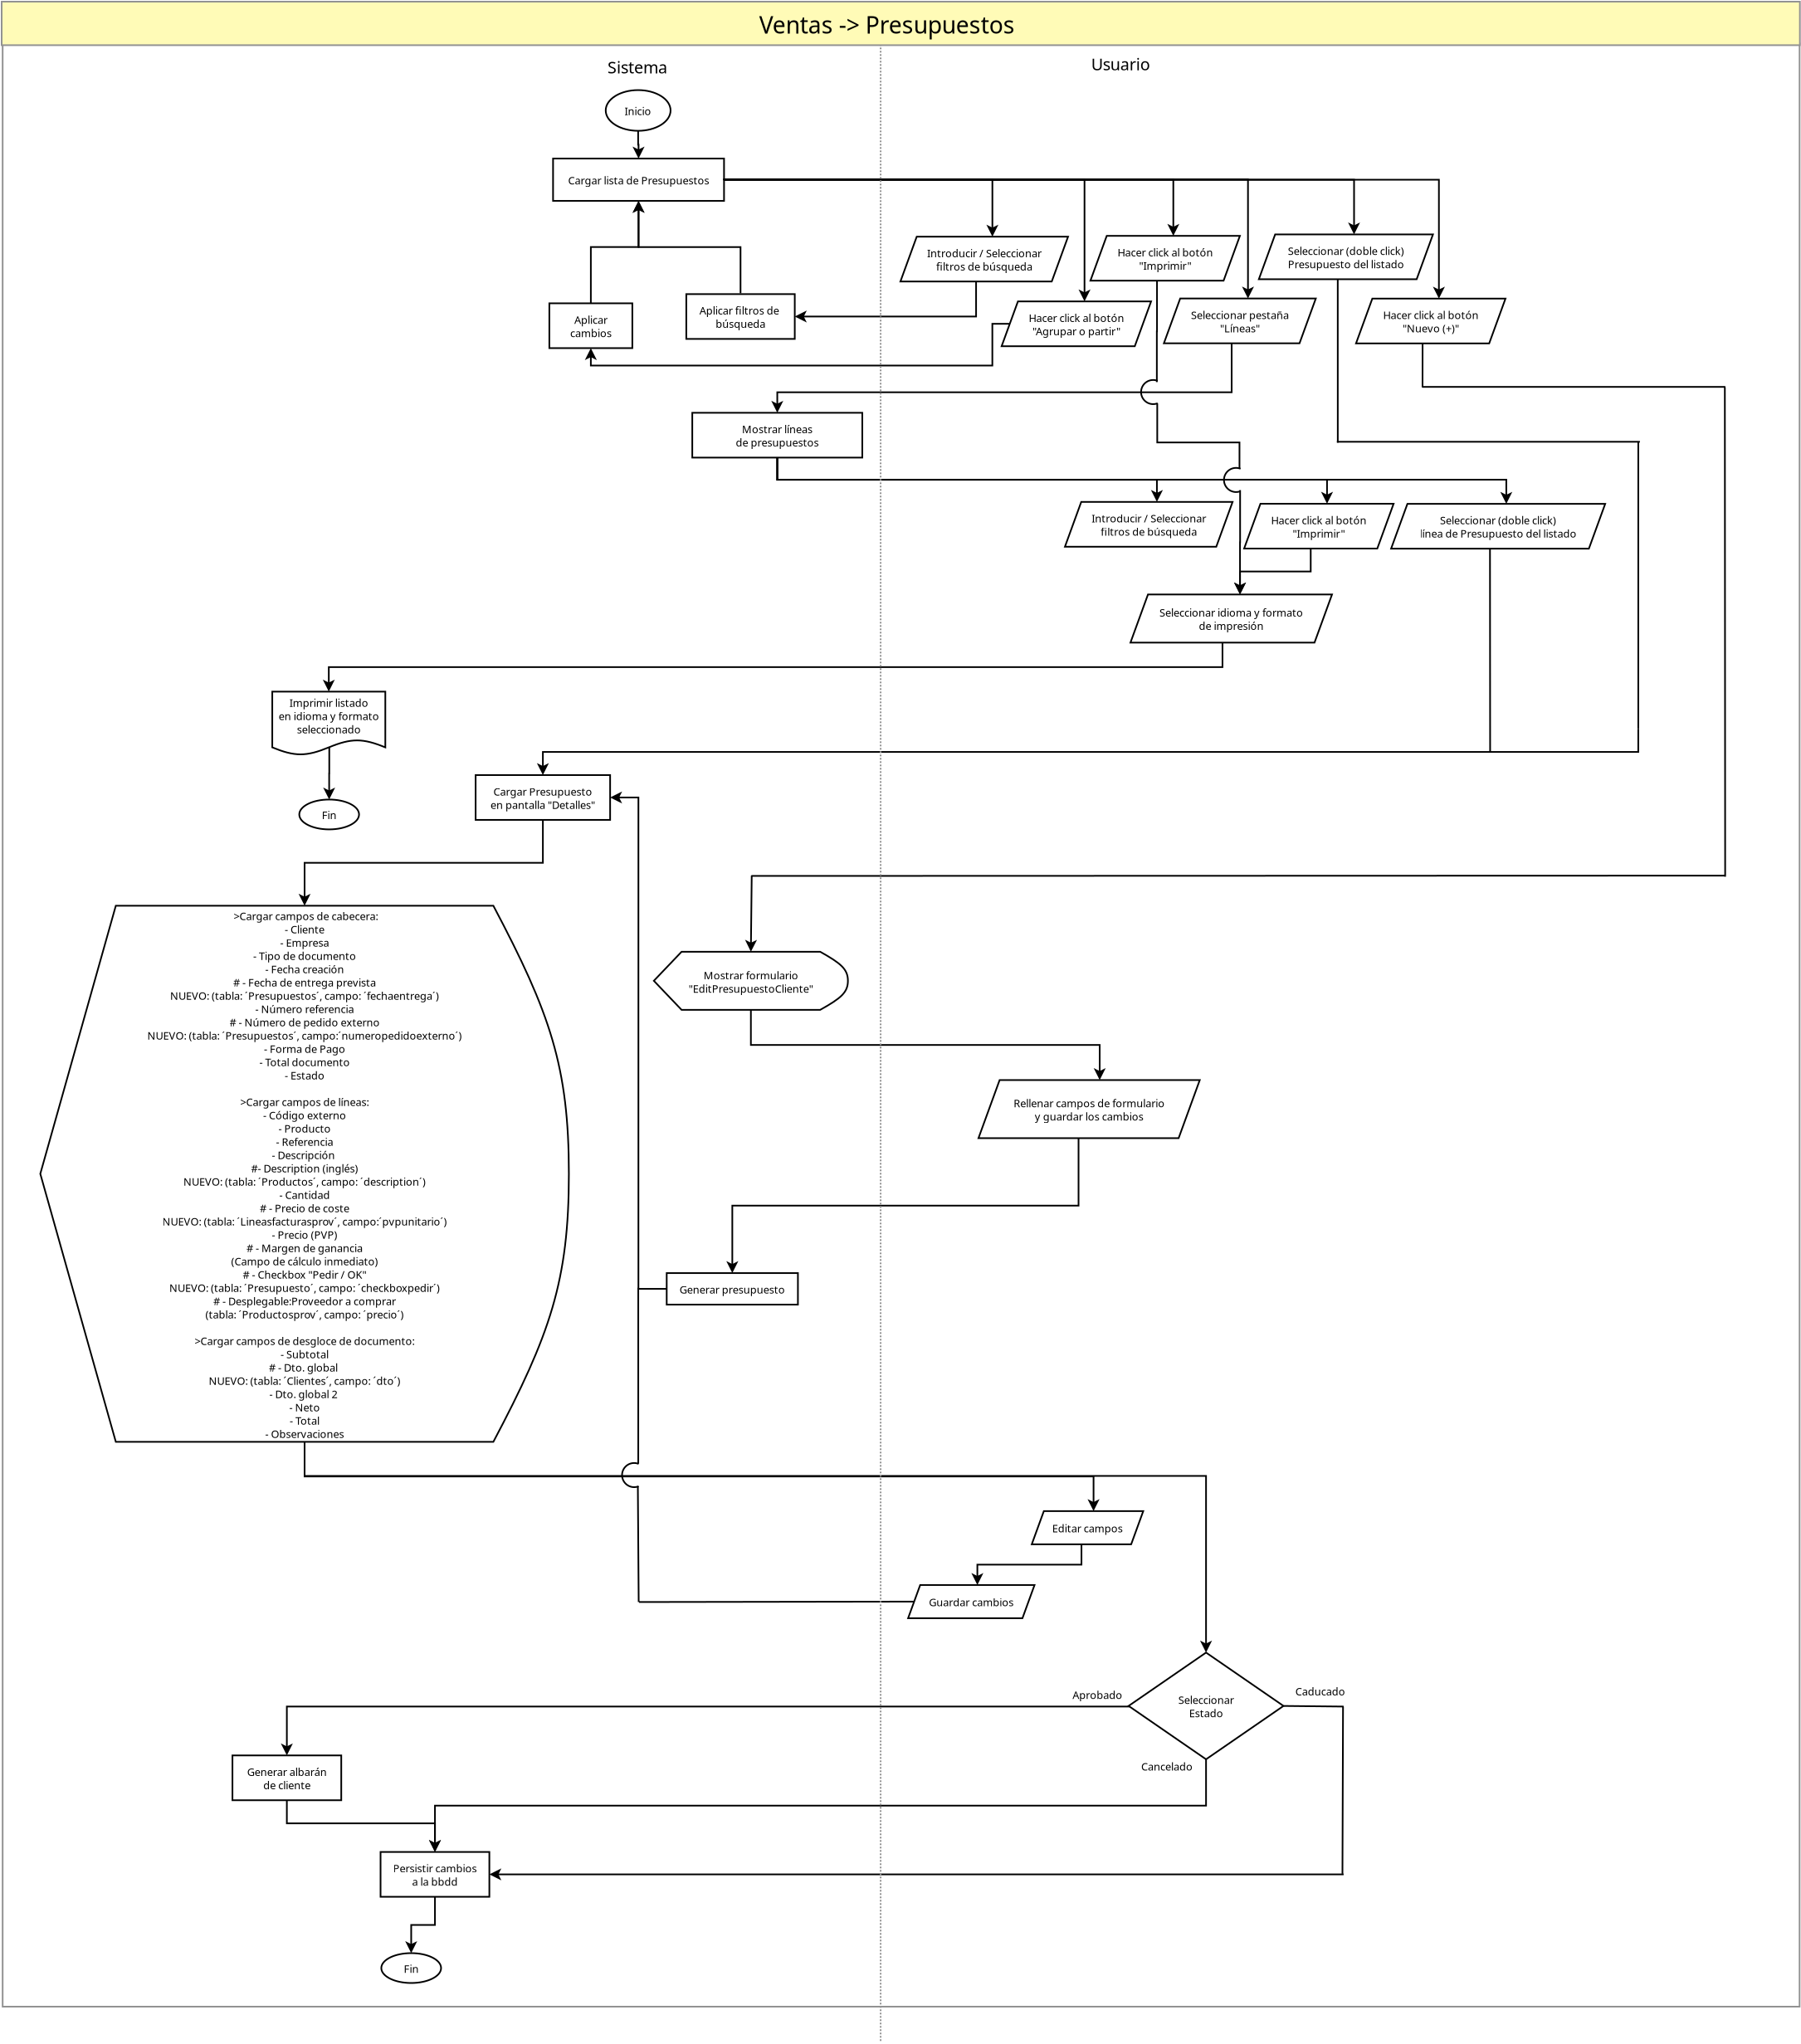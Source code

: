 <?xml version="1.0" encoding="UTF-8"?>
<dia:diagram xmlns:dia="http://www.lysator.liu.se/~alla/dia/">
  <dia:layer name="Background" visible="true" active="true">
    <dia:object type="Flowchart - Ellipse" version="0" id="O0">
      <dia:attribute name="obj_pos">
        <dia:point val="14.193,0.297"/>
      </dia:attribute>
      <dia:attribute name="obj_bb">
        <dia:rectangle val="14.143,0.247;18.15,2.8"/>
      </dia:attribute>
      <dia:attribute name="elem_corner">
        <dia:point val="14.193,0.297"/>
      </dia:attribute>
      <dia:attribute name="elem_width">
        <dia:real val="3.907"/>
      </dia:attribute>
      <dia:attribute name="elem_height">
        <dia:real val="2.453"/>
      </dia:attribute>
      <dia:attribute name="show_background">
        <dia:boolean val="true"/>
      </dia:attribute>
      <dia:attribute name="padding">
        <dia:real val="0.354"/>
      </dia:attribute>
      <dia:attribute name="text">
        <dia:composite type="text">
          <dia:attribute name="string">
            <dia:string>#Inicio#</dia:string>
          </dia:attribute>
          <dia:attribute name="font">
            <dia:font family="sans" style="0" name="Helvetica"/>
          </dia:attribute>
          <dia:attribute name="height">
            <dia:real val="0.8"/>
          </dia:attribute>
          <dia:attribute name="pos">
            <dia:point val="16.147,1.718"/>
          </dia:attribute>
          <dia:attribute name="color">
            <dia:color val="#000000"/>
          </dia:attribute>
          <dia:attribute name="alignment">
            <dia:enum val="1"/>
          </dia:attribute>
        </dia:composite>
      </dia:attribute>
    </dia:object>
    <dia:object type="Standard - Text" version="1" id="O1">
      <dia:attribute name="obj_pos">
        <dia:point val="25.528,-3.206"/>
      </dia:attribute>
      <dia:attribute name="obj_bb">
        <dia:rectangle val="25.528,-4.516;42.458,-2.873"/>
      </dia:attribute>
      <dia:attribute name="text">
        <dia:composite type="text">
          <dia:attribute name="string">
            <dia:string>#Ventas -&gt; Presupuestos#</dia:string>
          </dia:attribute>
          <dia:attribute name="font">
            <dia:font family="sans" style="0" name="Helvetica"/>
          </dia:attribute>
          <dia:attribute name="height">
            <dia:real val="1.764"/>
          </dia:attribute>
          <dia:attribute name="pos">
            <dia:point val="25.528,-3.206"/>
          </dia:attribute>
          <dia:attribute name="color">
            <dia:color val="#000000"/>
          </dia:attribute>
          <dia:attribute name="alignment">
            <dia:enum val="0"/>
          </dia:attribute>
        </dia:composite>
      </dia:attribute>
      <dia:attribute name="valign">
        <dia:enum val="3"/>
      </dia:attribute>
    </dia:object>
    <dia:object type="Standard - ZigZagLine" version="1" id="O2">
      <dia:attribute name="obj_pos">
        <dia:point val="16.147,2.75"/>
      </dia:attribute>
      <dia:attribute name="obj_bb">
        <dia:rectangle val="15.809,2.7;16.532,4.534"/>
      </dia:attribute>
      <dia:attribute name="orth_points">
        <dia:point val="16.147,2.75"/>
        <dia:point val="16.147,3.586"/>
        <dia:point val="16.171,3.586"/>
        <dia:point val="16.171,4.422"/>
      </dia:attribute>
      <dia:attribute name="orth_orient">
        <dia:enum val="1"/>
        <dia:enum val="0"/>
        <dia:enum val="1"/>
      </dia:attribute>
      <dia:attribute name="autorouting">
        <dia:boolean val="true"/>
      </dia:attribute>
      <dia:attribute name="end_arrow">
        <dia:enum val="22"/>
      </dia:attribute>
      <dia:attribute name="end_arrow_length">
        <dia:real val="0.5"/>
      </dia:attribute>
      <dia:attribute name="end_arrow_width">
        <dia:real val="0.5"/>
      </dia:attribute>
      <dia:connections>
        <dia:connection handle="0" to="O0" connection="12"/>
        <dia:connection handle="1" to="O3" connection="2"/>
      </dia:connections>
    </dia:object>
    <dia:object type="Flowchart - Box" version="0" id="O3">
      <dia:attribute name="obj_pos">
        <dia:point val="11.021,4.422"/>
      </dia:attribute>
      <dia:attribute name="obj_bb">
        <dia:rectangle val="10.97,4.372;21.37,7.022"/>
      </dia:attribute>
      <dia:attribute name="elem_corner">
        <dia:point val="11.021,4.422"/>
      </dia:attribute>
      <dia:attribute name="elem_width">
        <dia:real val="10.3"/>
      </dia:attribute>
      <dia:attribute name="elem_height">
        <dia:real val="2.55"/>
      </dia:attribute>
      <dia:attribute name="show_background">
        <dia:boolean val="true"/>
      </dia:attribute>
      <dia:attribute name="padding">
        <dia:real val="0.5"/>
      </dia:attribute>
      <dia:attribute name="text">
        <dia:composite type="text">
          <dia:attribute name="string">
            <dia:string>#Cargar lista de Presupuestos#</dia:string>
          </dia:attribute>
          <dia:attribute name="font">
            <dia:font family="sans" style="0" name="Helvetica"/>
          </dia:attribute>
          <dia:attribute name="height">
            <dia:real val="0.8"/>
          </dia:attribute>
          <dia:attribute name="pos">
            <dia:point val="16.171,5.892"/>
          </dia:attribute>
          <dia:attribute name="color">
            <dia:color val="#000000"/>
          </dia:attribute>
          <dia:attribute name="alignment">
            <dia:enum val="1"/>
          </dia:attribute>
        </dia:composite>
      </dia:attribute>
    </dia:object>
    <dia:object type="Standard - Text" version="1" id="O4">
      <dia:attribute name="obj_pos">
        <dia:point val="14.3,-0.71"/>
      </dia:attribute>
      <dia:attribute name="obj_bb">
        <dia:rectangle val="14.3,-1.628;18.28,-0.478"/>
      </dia:attribute>
      <dia:attribute name="text">
        <dia:composite type="text">
          <dia:attribute name="string">
            <dia:string>#Sistema#</dia:string>
          </dia:attribute>
          <dia:attribute name="font">
            <dia:font family="sans" style="0" name="Helvetica"/>
          </dia:attribute>
          <dia:attribute name="height">
            <dia:real val="1.235"/>
          </dia:attribute>
          <dia:attribute name="pos">
            <dia:point val="14.3,-0.71"/>
          </dia:attribute>
          <dia:attribute name="color">
            <dia:color val="#000000"/>
          </dia:attribute>
          <dia:attribute name="alignment">
            <dia:enum val="0"/>
          </dia:attribute>
        </dia:composite>
      </dia:attribute>
      <dia:attribute name="valign">
        <dia:enum val="3"/>
      </dia:attribute>
    </dia:object>
    <dia:object type="Standard - Text" version="1" id="O5">
      <dia:attribute name="obj_pos">
        <dia:point val="43.445,-0.893"/>
      </dia:attribute>
      <dia:attribute name="obj_bb">
        <dia:rectangle val="43.445,-1.81;47.197,-0.66"/>
      </dia:attribute>
      <dia:attribute name="text">
        <dia:composite type="text">
          <dia:attribute name="string">
            <dia:string>#Usuario#</dia:string>
          </dia:attribute>
          <dia:attribute name="font">
            <dia:font family="sans" style="0" name="Helvetica"/>
          </dia:attribute>
          <dia:attribute name="height">
            <dia:real val="1.235"/>
          </dia:attribute>
          <dia:attribute name="pos">
            <dia:point val="43.445,-0.893"/>
          </dia:attribute>
          <dia:attribute name="color">
            <dia:color val="#000000"/>
          </dia:attribute>
          <dia:attribute name="alignment">
            <dia:enum val="0"/>
          </dia:attribute>
        </dia:composite>
      </dia:attribute>
      <dia:attribute name="valign">
        <dia:enum val="3"/>
      </dia:attribute>
    </dia:object>
    <dia:object type="Standard - ZigZagLine" version="1" id="O6">
      <dia:attribute name="obj_pos">
        <dia:point val="21.32,5.697"/>
      </dia:attribute>
      <dia:attribute name="obj_bb">
        <dia:rectangle val="21.27,5.647;64.75,12.971"/>
      </dia:attribute>
      <dia:attribute name="orth_points">
        <dia:point val="21.32,5.697"/>
        <dia:point val="64.388,5.697"/>
        <dia:point val="64.388,12.86"/>
      </dia:attribute>
      <dia:attribute name="orth_orient">
        <dia:enum val="0"/>
        <dia:enum val="1"/>
      </dia:attribute>
      <dia:attribute name="autorouting">
        <dia:boolean val="true"/>
      </dia:attribute>
      <dia:attribute name="end_arrow">
        <dia:enum val="22"/>
      </dia:attribute>
      <dia:attribute name="end_arrow_length">
        <dia:real val="0.5"/>
      </dia:attribute>
      <dia:attribute name="end_arrow_width">
        <dia:real val="0.5"/>
      </dia:attribute>
      <dia:connections>
        <dia:connection handle="0" to="O3" connection="8"/>
        <dia:connection handle="1" to="O15" connection="2"/>
      </dia:connections>
    </dia:object>
    <dia:object type="Standard - ZigZagLine" version="1" id="O7">
      <dia:attribute name="obj_pos">
        <dia:point val="21.32,5.697"/>
      </dia:attribute>
      <dia:attribute name="obj_bb">
        <dia:rectangle val="21.27,5.631;37.85,9.24"/>
      </dia:attribute>
      <dia:attribute name="orth_points">
        <dia:point val="21.32,5.697"/>
        <dia:point val="21.32,5.681"/>
        <dia:point val="37.488,5.681"/>
        <dia:point val="37.488,9.128"/>
      </dia:attribute>
      <dia:attribute name="orth_orient">
        <dia:enum val="1"/>
        <dia:enum val="0"/>
        <dia:enum val="1"/>
      </dia:attribute>
      <dia:attribute name="autorouting">
        <dia:boolean val="false"/>
      </dia:attribute>
      <dia:attribute name="end_arrow">
        <dia:enum val="22"/>
      </dia:attribute>
      <dia:attribute name="end_arrow_length">
        <dia:real val="0.5"/>
      </dia:attribute>
      <dia:attribute name="end_arrow_width">
        <dia:real val="0.5"/>
      </dia:attribute>
      <dia:connections>
        <dia:connection handle="0" to="O3" connection="8"/>
        <dia:connection handle="1" to="O16" connection="2"/>
      </dia:connections>
    </dia:object>
    <dia:object type="Standard - ZigZagLine" version="1" id="O8">
      <dia:attribute name="obj_pos">
        <dia:point val="21.32,5.697"/>
      </dia:attribute>
      <dia:attribute name="obj_bb">
        <dia:rectangle val="21.27,5.631;53.248,12.965"/>
      </dia:attribute>
      <dia:attribute name="orth_points">
        <dia:point val="21.32,5.697"/>
        <dia:point val="21.32,5.681"/>
        <dia:point val="52.886,5.681"/>
        <dia:point val="52.886,12.854"/>
      </dia:attribute>
      <dia:attribute name="orth_orient">
        <dia:enum val="1"/>
        <dia:enum val="0"/>
        <dia:enum val="1"/>
      </dia:attribute>
      <dia:attribute name="autorouting">
        <dia:boolean val="false"/>
      </dia:attribute>
      <dia:attribute name="end_arrow">
        <dia:enum val="22"/>
      </dia:attribute>
      <dia:attribute name="end_arrow_length">
        <dia:real val="0.5"/>
      </dia:attribute>
      <dia:attribute name="end_arrow_width">
        <dia:real val="0.5"/>
      </dia:attribute>
      <dia:connections>
        <dia:connection handle="0" to="O3" connection="8"/>
        <dia:connection handle="1" to="O18" connection="2"/>
      </dia:connections>
    </dia:object>
    <dia:object type="Standard - ZigZagLine" version="1" id="O9">
      <dia:attribute name="obj_pos">
        <dia:point val="21.32,5.697"/>
      </dia:attribute>
      <dia:attribute name="obj_bb">
        <dia:rectangle val="21.27,5.647;59.639,9.105"/>
      </dia:attribute>
      <dia:attribute name="orth_points">
        <dia:point val="21.32,5.697"/>
        <dia:point val="59.277,5.697"/>
        <dia:point val="59.277,8.993"/>
      </dia:attribute>
      <dia:attribute name="orth_orient">
        <dia:enum val="0"/>
        <dia:enum val="1"/>
      </dia:attribute>
      <dia:attribute name="autorouting">
        <dia:boolean val="true"/>
      </dia:attribute>
      <dia:attribute name="end_arrow">
        <dia:enum val="22"/>
      </dia:attribute>
      <dia:attribute name="end_arrow_length">
        <dia:real val="0.5"/>
      </dia:attribute>
      <dia:attribute name="end_arrow_width">
        <dia:real val="0.5"/>
      </dia:attribute>
      <dia:connections>
        <dia:connection handle="0" to="O3" connection="8"/>
        <dia:connection handle="1" to="O13" connection="2"/>
      </dia:connections>
    </dia:object>
    <dia:object type="Standard - ZigZagLine" version="1" id="O10">
      <dia:attribute name="obj_pos">
        <dia:point val="21.32,5.697"/>
      </dia:attribute>
      <dia:attribute name="obj_bb">
        <dia:rectangle val="21.27,5.647;43.4,13.139"/>
      </dia:attribute>
      <dia:attribute name="orth_points">
        <dia:point val="21.32,5.697"/>
        <dia:point val="43.038,5.697"/>
        <dia:point val="43.038,13.028"/>
      </dia:attribute>
      <dia:attribute name="orth_orient">
        <dia:enum val="0"/>
        <dia:enum val="1"/>
      </dia:attribute>
      <dia:attribute name="autorouting">
        <dia:boolean val="true"/>
      </dia:attribute>
      <dia:attribute name="end_arrow">
        <dia:enum val="22"/>
      </dia:attribute>
      <dia:attribute name="end_arrow_length">
        <dia:real val="0.5"/>
      </dia:attribute>
      <dia:attribute name="end_arrow_width">
        <dia:real val="0.5"/>
      </dia:attribute>
      <dia:connections>
        <dia:connection handle="0" to="O3" connection="8"/>
        <dia:connection handle="1" to="O14" connection="2"/>
      </dia:connections>
    </dia:object>
    <dia:object type="Standard - ZigZagLine" version="1" id="O11">
      <dia:attribute name="obj_pos">
        <dia:point val="21.32,5.697"/>
      </dia:attribute>
      <dia:attribute name="obj_bb">
        <dia:rectangle val="21.27,5.647;48.75,9.19"/>
      </dia:attribute>
      <dia:attribute name="orth_points">
        <dia:point val="21.32,5.697"/>
        <dia:point val="48.388,5.697"/>
        <dia:point val="48.388,9.078"/>
      </dia:attribute>
      <dia:attribute name="orth_orient">
        <dia:enum val="0"/>
        <dia:enum val="1"/>
      </dia:attribute>
      <dia:attribute name="autorouting">
        <dia:boolean val="true"/>
      </dia:attribute>
      <dia:attribute name="end_arrow">
        <dia:enum val="22"/>
      </dia:attribute>
      <dia:attribute name="end_arrow_length">
        <dia:real val="0.5"/>
      </dia:attribute>
      <dia:attribute name="end_arrow_width">
        <dia:real val="0.5"/>
      </dia:attribute>
      <dia:connections>
        <dia:connection handle="0" to="O3" connection="8"/>
        <dia:connection handle="1" to="O17" connection="2"/>
      </dia:connections>
    </dia:object>
    <dia:object type="Flowchart - Box" version="0" id="O12">
      <dia:attribute name="obj_pos">
        <dia:point val="19.047,12.589"/>
      </dia:attribute>
      <dia:attribute name="obj_bb">
        <dia:rectangle val="18.997,12.539;25.632,15.339"/>
      </dia:attribute>
      <dia:attribute name="elem_corner">
        <dia:point val="19.047,12.589"/>
      </dia:attribute>
      <dia:attribute name="elem_width">
        <dia:real val="6.535"/>
      </dia:attribute>
      <dia:attribute name="elem_height">
        <dia:real val="2.7"/>
      </dia:attribute>
      <dia:attribute name="show_background">
        <dia:boolean val="true"/>
      </dia:attribute>
      <dia:attribute name="padding">
        <dia:real val="0.5"/>
      </dia:attribute>
      <dia:attribute name="text">
        <dia:composite type="text">
          <dia:attribute name="string">
            <dia:string>#Aplicar filtros de 
búsqueda#</dia:string>
          </dia:attribute>
          <dia:attribute name="font">
            <dia:font family="sans" style="0" name="Helvetica"/>
          </dia:attribute>
          <dia:attribute name="height">
            <dia:real val="0.8"/>
          </dia:attribute>
          <dia:attribute name="pos">
            <dia:point val="22.314,13.734"/>
          </dia:attribute>
          <dia:attribute name="color">
            <dia:color val="#000000"/>
          </dia:attribute>
          <dia:attribute name="alignment">
            <dia:enum val="1"/>
          </dia:attribute>
        </dia:composite>
      </dia:attribute>
    </dia:object>
    <dia:object type="Flowchart - Parallelogram" version="0" id="O13">
      <dia:attribute name="obj_pos">
        <dia:point val="53.54,8.993"/>
      </dia:attribute>
      <dia:attribute name="obj_bb">
        <dia:rectangle val="53.49,8.943;64.081,11.743"/>
      </dia:attribute>
      <dia:attribute name="elem_corner">
        <dia:point val="53.54,8.993"/>
      </dia:attribute>
      <dia:attribute name="elem_width">
        <dia:real val="10.49"/>
      </dia:attribute>
      <dia:attribute name="elem_height">
        <dia:real val="2.7"/>
      </dia:attribute>
      <dia:attribute name="show_background">
        <dia:boolean val="true"/>
      </dia:attribute>
      <dia:attribute name="shear_angle">
        <dia:real val="70"/>
      </dia:attribute>
      <dia:attribute name="padding">
        <dia:real val="0.5"/>
      </dia:attribute>
      <dia:attribute name="text">
        <dia:composite type="text">
          <dia:attribute name="string">
            <dia:string>#Seleccionar (doble click)
Presupuesto del listado#</dia:string>
          </dia:attribute>
          <dia:attribute name="font">
            <dia:font family="sans" style="0" name="Helvetica"/>
          </dia:attribute>
          <dia:attribute name="height">
            <dia:real val="0.8"/>
          </dia:attribute>
          <dia:attribute name="pos">
            <dia:point val="58.785,10.138"/>
          </dia:attribute>
          <dia:attribute name="color">
            <dia:color val="#000000"/>
          </dia:attribute>
          <dia:attribute name="alignment">
            <dia:enum val="1"/>
          </dia:attribute>
        </dia:composite>
      </dia:attribute>
    </dia:object>
    <dia:object type="Flowchart - Parallelogram" version="0" id="O14">
      <dia:attribute name="obj_pos">
        <dia:point val="38.044,13.028"/>
      </dia:attribute>
      <dia:attribute name="obj_bb">
        <dia:rectangle val="37.994,12.978;47.099,15.778"/>
      </dia:attribute>
      <dia:attribute name="elem_corner">
        <dia:point val="38.044,13.028"/>
      </dia:attribute>
      <dia:attribute name="elem_width">
        <dia:real val="9.005"/>
      </dia:attribute>
      <dia:attribute name="elem_height">
        <dia:real val="2.7"/>
      </dia:attribute>
      <dia:attribute name="show_background">
        <dia:boolean val="true"/>
      </dia:attribute>
      <dia:attribute name="shear_angle">
        <dia:real val="70"/>
      </dia:attribute>
      <dia:attribute name="padding">
        <dia:real val="0.5"/>
      </dia:attribute>
      <dia:attribute name="text">
        <dia:composite type="text">
          <dia:attribute name="string">
            <dia:string>#Hacer click al botón
"Agrupar o partir"#</dia:string>
          </dia:attribute>
          <dia:attribute name="font">
            <dia:font family="sans" style="0" name="Helvetica"/>
          </dia:attribute>
          <dia:attribute name="height">
            <dia:real val="0.8"/>
          </dia:attribute>
          <dia:attribute name="pos">
            <dia:point val="42.547,14.173"/>
          </dia:attribute>
          <dia:attribute name="color">
            <dia:color val="#000000"/>
          </dia:attribute>
          <dia:attribute name="alignment">
            <dia:enum val="1"/>
          </dia:attribute>
        </dia:composite>
      </dia:attribute>
    </dia:object>
    <dia:object type="Flowchart - Parallelogram" version="0" id="O15">
      <dia:attribute name="obj_pos">
        <dia:point val="59.394,12.86"/>
      </dia:attribute>
      <dia:attribute name="obj_bb">
        <dia:rectangle val="59.344,12.81;68.449,15.61"/>
      </dia:attribute>
      <dia:attribute name="elem_corner">
        <dia:point val="59.394,12.86"/>
      </dia:attribute>
      <dia:attribute name="elem_width">
        <dia:real val="9.005"/>
      </dia:attribute>
      <dia:attribute name="elem_height">
        <dia:real val="2.7"/>
      </dia:attribute>
      <dia:attribute name="show_background">
        <dia:boolean val="true"/>
      </dia:attribute>
      <dia:attribute name="shear_angle">
        <dia:real val="70"/>
      </dia:attribute>
      <dia:attribute name="padding">
        <dia:real val="0.5"/>
      </dia:attribute>
      <dia:attribute name="text">
        <dia:composite type="text">
          <dia:attribute name="string">
            <dia:string>#Hacer click al botón
"Nuevo (+)"#</dia:string>
          </dia:attribute>
          <dia:attribute name="font">
            <dia:font family="sans" style="0" name="Helvetica"/>
          </dia:attribute>
          <dia:attribute name="height">
            <dia:real val="0.8"/>
          </dia:attribute>
          <dia:attribute name="pos">
            <dia:point val="63.897,14.005"/>
          </dia:attribute>
          <dia:attribute name="color">
            <dia:color val="#000000"/>
          </dia:attribute>
          <dia:attribute name="alignment">
            <dia:enum val="1"/>
          </dia:attribute>
        </dia:composite>
      </dia:attribute>
    </dia:object>
    <dia:object type="Flowchart - Parallelogram" version="0" id="O16">
      <dia:attribute name="obj_pos">
        <dia:point val="31.947,9.128"/>
      </dia:attribute>
      <dia:attribute name="obj_bb">
        <dia:rectangle val="31.897,9.078;42.097,11.878"/>
      </dia:attribute>
      <dia:attribute name="elem_corner">
        <dia:point val="31.947,9.128"/>
      </dia:attribute>
      <dia:attribute name="elem_width">
        <dia:real val="10.1"/>
      </dia:attribute>
      <dia:attribute name="elem_height">
        <dia:real val="2.7"/>
      </dia:attribute>
      <dia:attribute name="show_background">
        <dia:boolean val="true"/>
      </dia:attribute>
      <dia:attribute name="shear_angle">
        <dia:real val="70"/>
      </dia:attribute>
      <dia:attribute name="padding">
        <dia:real val="0.5"/>
      </dia:attribute>
      <dia:attribute name="text">
        <dia:composite type="text">
          <dia:attribute name="string">
            <dia:string>#Introducir / Seleccionar
filtros de búsqueda#</dia:string>
          </dia:attribute>
          <dia:attribute name="font">
            <dia:font family="sans" style="0" name="Helvetica"/>
          </dia:attribute>
          <dia:attribute name="height">
            <dia:real val="0.8"/>
          </dia:attribute>
          <dia:attribute name="pos">
            <dia:point val="36.997,10.273"/>
          </dia:attribute>
          <dia:attribute name="color">
            <dia:color val="#000000"/>
          </dia:attribute>
          <dia:attribute name="alignment">
            <dia:enum val="1"/>
          </dia:attribute>
        </dia:composite>
      </dia:attribute>
    </dia:object>
    <dia:object type="Flowchart - Parallelogram" version="0" id="O17">
      <dia:attribute name="obj_pos">
        <dia:point val="43.394,9.078"/>
      </dia:attribute>
      <dia:attribute name="obj_bb">
        <dia:rectangle val="43.344,9.028;52.449,11.828"/>
      </dia:attribute>
      <dia:attribute name="elem_corner">
        <dia:point val="43.394,9.078"/>
      </dia:attribute>
      <dia:attribute name="elem_width">
        <dia:real val="9.005"/>
      </dia:attribute>
      <dia:attribute name="elem_height">
        <dia:real val="2.7"/>
      </dia:attribute>
      <dia:attribute name="show_background">
        <dia:boolean val="true"/>
      </dia:attribute>
      <dia:attribute name="shear_angle">
        <dia:real val="70"/>
      </dia:attribute>
      <dia:attribute name="padding">
        <dia:real val="0.5"/>
      </dia:attribute>
      <dia:attribute name="text">
        <dia:composite type="text">
          <dia:attribute name="string">
            <dia:string>#Hacer click al botón
"Imprimir"#</dia:string>
          </dia:attribute>
          <dia:attribute name="font">
            <dia:font family="sans" style="0" name="Helvetica"/>
          </dia:attribute>
          <dia:attribute name="height">
            <dia:real val="0.8"/>
          </dia:attribute>
          <dia:attribute name="pos">
            <dia:point val="47.897,10.223"/>
          </dia:attribute>
          <dia:attribute name="color">
            <dia:color val="#000000"/>
          </dia:attribute>
          <dia:attribute name="alignment">
            <dia:enum val="1"/>
          </dia:attribute>
        </dia:composite>
      </dia:attribute>
    </dia:object>
    <dia:object type="Flowchart - Parallelogram" version="0" id="O18">
      <dia:attribute name="obj_pos">
        <dia:point val="47.819,12.854"/>
      </dia:attribute>
      <dia:attribute name="obj_bb">
        <dia:rectangle val="47.769,12.803;57.021,15.604"/>
      </dia:attribute>
      <dia:attribute name="elem_corner">
        <dia:point val="47.819,12.854"/>
      </dia:attribute>
      <dia:attribute name="elem_width">
        <dia:real val="9.153"/>
      </dia:attribute>
      <dia:attribute name="elem_height">
        <dia:real val="2.7"/>
      </dia:attribute>
      <dia:attribute name="show_background">
        <dia:boolean val="true"/>
      </dia:attribute>
      <dia:attribute name="shear_angle">
        <dia:real val="70"/>
      </dia:attribute>
      <dia:attribute name="padding">
        <dia:real val="0.5"/>
      </dia:attribute>
      <dia:attribute name="text">
        <dia:composite type="text">
          <dia:attribute name="string">
            <dia:string>#Seleccionar pestaña
"Líneas"#</dia:string>
          </dia:attribute>
          <dia:attribute name="font">
            <dia:font family="sans" style="0" name="Helvetica"/>
          </dia:attribute>
          <dia:attribute name="height">
            <dia:real val="0.8"/>
          </dia:attribute>
          <dia:attribute name="pos">
            <dia:point val="52.395,13.998"/>
          </dia:attribute>
          <dia:attribute name="color">
            <dia:color val="#000000"/>
          </dia:attribute>
          <dia:attribute name="alignment">
            <dia:enum val="1"/>
          </dia:attribute>
        </dia:composite>
      </dia:attribute>
    </dia:object>
    <dia:object type="Standard - ZigZagLine" version="1" id="O19">
      <dia:attribute name="obj_pos">
        <dia:point val="36.505,11.828"/>
      </dia:attribute>
      <dia:attribute name="obj_bb">
        <dia:rectangle val="25.47,11.778;36.556,14.3"/>
      </dia:attribute>
      <dia:attribute name="orth_points">
        <dia:point val="36.505,11.828"/>
        <dia:point val="36.505,13.939"/>
        <dia:point val="25.582,13.939"/>
      </dia:attribute>
      <dia:attribute name="orth_orient">
        <dia:enum val="1"/>
        <dia:enum val="0"/>
      </dia:attribute>
      <dia:attribute name="autorouting">
        <dia:boolean val="true"/>
      </dia:attribute>
      <dia:attribute name="end_arrow">
        <dia:enum val="22"/>
      </dia:attribute>
      <dia:attribute name="end_arrow_length">
        <dia:real val="0.5"/>
      </dia:attribute>
      <dia:attribute name="end_arrow_width">
        <dia:real val="0.5"/>
      </dia:attribute>
      <dia:connections>
        <dia:connection handle="0" to="O16" connection="13"/>
        <dia:connection handle="1" to="O12" connection="8"/>
      </dia:connections>
    </dia:object>
    <dia:object type="Standard - ZigZagLine" version="1" id="O20">
      <dia:attribute name="obj_pos">
        <dia:point val="22.314,12.538"/>
      </dia:attribute>
      <dia:attribute name="obj_bb">
        <dia:rectangle val="15.809,6.86;22.364,12.588"/>
      </dia:attribute>
      <dia:attribute name="orth_points">
        <dia:point val="22.314,12.538"/>
        <dia:point val="22.314,9.755"/>
        <dia:point val="16.171,9.755"/>
        <dia:point val="16.171,6.972"/>
      </dia:attribute>
      <dia:attribute name="orth_orient">
        <dia:enum val="1"/>
        <dia:enum val="0"/>
        <dia:enum val="1"/>
      </dia:attribute>
      <dia:attribute name="autorouting">
        <dia:boolean val="true"/>
      </dia:attribute>
      <dia:attribute name="end_arrow">
        <dia:enum val="22"/>
      </dia:attribute>
      <dia:attribute name="end_arrow_length">
        <dia:real val="0.5"/>
      </dia:attribute>
      <dia:attribute name="end_arrow_width">
        <dia:real val="0.5"/>
      </dia:attribute>
      <dia:connections>
        <dia:connection handle="0" to="O12" connection="16"/>
        <dia:connection handle="1" to="O3" connection="13"/>
      </dia:connections>
    </dia:object>
    <dia:object type="Flowchart - Box" version="0" id="O21">
      <dia:attribute name="obj_pos">
        <dia:point val="10.797,13.143"/>
      </dia:attribute>
      <dia:attribute name="obj_bb">
        <dia:rectangle val="10.747,13.093;15.847,15.893"/>
      </dia:attribute>
      <dia:attribute name="elem_corner">
        <dia:point val="10.797,13.143"/>
      </dia:attribute>
      <dia:attribute name="elem_width">
        <dia:real val="5.0"/>
      </dia:attribute>
      <dia:attribute name="elem_height">
        <dia:real val="2.7"/>
      </dia:attribute>
      <dia:attribute name="show_background">
        <dia:boolean val="true"/>
      </dia:attribute>
      <dia:attribute name="padding">
        <dia:real val="0.5"/>
      </dia:attribute>
      <dia:attribute name="text">
        <dia:composite type="text">
          <dia:attribute name="string">
            <dia:string>#Aplicar
cambios#</dia:string>
          </dia:attribute>
          <dia:attribute name="font">
            <dia:font family="sans" style="0" name="Helvetica"/>
          </dia:attribute>
          <dia:attribute name="height">
            <dia:real val="0.8"/>
          </dia:attribute>
          <dia:attribute name="pos">
            <dia:point val="13.297,14.288"/>
          </dia:attribute>
          <dia:attribute name="color">
            <dia:color val="#000000"/>
          </dia:attribute>
          <dia:attribute name="alignment">
            <dia:enum val="1"/>
          </dia:attribute>
        </dia:composite>
      </dia:attribute>
    </dia:object>
    <dia:object type="Standard - ZigZagLine" version="1" id="O22">
      <dia:attribute name="obj_pos">
        <dia:point val="38.536,14.378"/>
      </dia:attribute>
      <dia:attribute name="obj_bb">
        <dia:rectangle val="12.935,14.328;38.586,16.943"/>
      </dia:attribute>
      <dia:attribute name="orth_points">
        <dia:point val="38.536,14.378"/>
        <dia:point val="37.486,14.378"/>
        <dia:point val="37.486,16.893"/>
        <dia:point val="13.297,16.893"/>
        <dia:point val="13.297,15.843"/>
      </dia:attribute>
      <dia:attribute name="orth_orient">
        <dia:enum val="0"/>
        <dia:enum val="1"/>
        <dia:enum val="0"/>
        <dia:enum val="1"/>
      </dia:attribute>
      <dia:attribute name="autorouting">
        <dia:boolean val="true"/>
      </dia:attribute>
      <dia:attribute name="end_arrow">
        <dia:enum val="22"/>
      </dia:attribute>
      <dia:attribute name="end_arrow_length">
        <dia:real val="0.5"/>
      </dia:attribute>
      <dia:attribute name="end_arrow_width">
        <dia:real val="0.5"/>
      </dia:attribute>
      <dia:connections>
        <dia:connection handle="0" to="O14" connection="7"/>
        <dia:connection handle="1" to="O21" connection="13"/>
      </dia:connections>
    </dia:object>
    <dia:object type="Standard - ZigZagLine" version="1" id="O23">
      <dia:attribute name="obj_pos">
        <dia:point val="13.297,13.143"/>
      </dia:attribute>
      <dia:attribute name="obj_bb">
        <dia:rectangle val="13.247,6.86;16.532,13.193"/>
      </dia:attribute>
      <dia:attribute name="orth_points">
        <dia:point val="13.297,13.143"/>
        <dia:point val="13.297,9.752"/>
        <dia:point val="16.171,9.752"/>
        <dia:point val="16.171,6.972"/>
      </dia:attribute>
      <dia:attribute name="orth_orient">
        <dia:enum val="1"/>
        <dia:enum val="0"/>
        <dia:enum val="1"/>
      </dia:attribute>
      <dia:attribute name="autorouting">
        <dia:boolean val="false"/>
      </dia:attribute>
      <dia:attribute name="end_arrow">
        <dia:enum val="22"/>
      </dia:attribute>
      <dia:attribute name="end_arrow_length">
        <dia:real val="0.5"/>
      </dia:attribute>
      <dia:attribute name="end_arrow_width">
        <dia:real val="0.5"/>
      </dia:attribute>
      <dia:connections>
        <dia:connection handle="0" to="O21" connection="2"/>
        <dia:connection handle="1" to="O3" connection="13"/>
      </dia:connections>
    </dia:object>
    <dia:object type="Flowchart - Parallelogram" version="0" id="O24">
      <dia:attribute name="obj_pos">
        <dia:point val="45.806,30.685"/>
      </dia:attribute>
      <dia:attribute name="obj_bb">
        <dia:rectangle val="45.756,30.635;57.999,33.635"/>
      </dia:attribute>
      <dia:attribute name="elem_corner">
        <dia:point val="45.806,30.685"/>
      </dia:attribute>
      <dia:attribute name="elem_width">
        <dia:real val="12.143"/>
      </dia:attribute>
      <dia:attribute name="elem_height">
        <dia:real val="2.9"/>
      </dia:attribute>
      <dia:attribute name="show_background">
        <dia:boolean val="true"/>
      </dia:attribute>
      <dia:attribute name="shear_angle">
        <dia:real val="70"/>
      </dia:attribute>
      <dia:attribute name="padding">
        <dia:real val="0.5"/>
      </dia:attribute>
      <dia:attribute name="text">
        <dia:composite type="text">
          <dia:attribute name="string">
            <dia:string>#Seleccionar idioma y formato
de impresión#</dia:string>
          </dia:attribute>
          <dia:attribute name="font">
            <dia:font family="sans" style="0" name="Helvetica"/>
          </dia:attribute>
          <dia:attribute name="height">
            <dia:real val="0.8"/>
          </dia:attribute>
          <dia:attribute name="pos">
            <dia:point val="51.877,31.93"/>
          </dia:attribute>
          <dia:attribute name="color">
            <dia:color val="#000000"/>
          </dia:attribute>
          <dia:attribute name="alignment">
            <dia:enum val="1"/>
          </dia:attribute>
        </dia:composite>
      </dia:attribute>
    </dia:object>
    <dia:object type="Standard - ZigZagLine" version="1" id="O25">
      <dia:attribute name="obj_pos">
        <dia:point val="51.349,33.585"/>
      </dia:attribute>
      <dia:attribute name="obj_bb">
        <dia:rectangle val="-2.851,33.535;51.4,36.65"/>
      </dia:attribute>
      <dia:attribute name="orth_points">
        <dia:point val="51.349,33.585"/>
        <dia:point val="51.349,35.061"/>
        <dia:point val="-2.49,35.061"/>
        <dia:point val="-2.49,36.538"/>
      </dia:attribute>
      <dia:attribute name="orth_orient">
        <dia:enum val="1"/>
        <dia:enum val="0"/>
        <dia:enum val="1"/>
      </dia:attribute>
      <dia:attribute name="autorouting">
        <dia:boolean val="true"/>
      </dia:attribute>
      <dia:attribute name="end_arrow">
        <dia:enum val="22"/>
      </dia:attribute>
      <dia:attribute name="end_arrow_length">
        <dia:real val="0.5"/>
      </dia:attribute>
      <dia:attribute name="end_arrow_width">
        <dia:real val="0.5"/>
      </dia:attribute>
      <dia:connections>
        <dia:connection handle="0" to="O24" connection="13"/>
        <dia:connection handle="1" to="O58" connection="2"/>
      </dia:connections>
    </dia:object>
    <dia:object type="Flowchart - Box" version="0" id="O26">
      <dia:attribute name="obj_pos">
        <dia:point val="19.408,19.739"/>
      </dia:attribute>
      <dia:attribute name="obj_bb">
        <dia:rectangle val="19.358,19.689;29.701,22.489"/>
      </dia:attribute>
      <dia:attribute name="elem_corner">
        <dia:point val="19.408,19.739"/>
      </dia:attribute>
      <dia:attribute name="elem_width">
        <dia:real val="10.242"/>
      </dia:attribute>
      <dia:attribute name="elem_height">
        <dia:real val="2.7"/>
      </dia:attribute>
      <dia:attribute name="show_background">
        <dia:boolean val="true"/>
      </dia:attribute>
      <dia:attribute name="padding">
        <dia:real val="0.5"/>
      </dia:attribute>
      <dia:attribute name="text">
        <dia:composite type="text">
          <dia:attribute name="string">
            <dia:string>#Mostrar líneas
de presupuestos#</dia:string>
          </dia:attribute>
          <dia:attribute name="font">
            <dia:font family="sans" style="0" name="Helvetica"/>
          </dia:attribute>
          <dia:attribute name="height">
            <dia:real val="0.8"/>
          </dia:attribute>
          <dia:attribute name="pos">
            <dia:point val="24.529,20.884"/>
          </dia:attribute>
          <dia:attribute name="color">
            <dia:color val="#000000"/>
          </dia:attribute>
          <dia:attribute name="alignment">
            <dia:enum val="1"/>
          </dia:attribute>
        </dia:composite>
      </dia:attribute>
    </dia:object>
    <dia:object type="Standard - ZigZagLine" version="1" id="O27">
      <dia:attribute name="obj_pos">
        <dia:point val="51.903,15.553"/>
      </dia:attribute>
      <dia:attribute name="obj_bb">
        <dia:rectangle val="24.168,15.504;51.953,19.851"/>
      </dia:attribute>
      <dia:attribute name="orth_points">
        <dia:point val="51.903,15.553"/>
        <dia:point val="51.903,18.503"/>
        <dia:point val="24.529,18.503"/>
        <dia:point val="24.529,19.739"/>
      </dia:attribute>
      <dia:attribute name="orth_orient">
        <dia:enum val="1"/>
        <dia:enum val="0"/>
        <dia:enum val="1"/>
      </dia:attribute>
      <dia:attribute name="autorouting">
        <dia:boolean val="false"/>
      </dia:attribute>
      <dia:attribute name="end_arrow">
        <dia:enum val="22"/>
      </dia:attribute>
      <dia:attribute name="end_arrow_length">
        <dia:real val="0.5"/>
      </dia:attribute>
      <dia:attribute name="end_arrow_width">
        <dia:real val="0.5"/>
      </dia:attribute>
      <dia:connections>
        <dia:connection handle="0" to="O18" connection="13"/>
        <dia:connection handle="1" to="O26" connection="2"/>
      </dia:connections>
    </dia:object>
    <dia:object type="Flowchart - Parallelogram" version="0" id="O28">
      <dia:attribute name="obj_pos">
        <dia:point val="41.858,25.109"/>
      </dia:attribute>
      <dia:attribute name="obj_bb">
        <dia:rectangle val="41.808,25.059;52.008,27.859"/>
      </dia:attribute>
      <dia:attribute name="elem_corner">
        <dia:point val="41.858,25.109"/>
      </dia:attribute>
      <dia:attribute name="elem_width">
        <dia:real val="10.1"/>
      </dia:attribute>
      <dia:attribute name="elem_height">
        <dia:real val="2.7"/>
      </dia:attribute>
      <dia:attribute name="show_background">
        <dia:boolean val="true"/>
      </dia:attribute>
      <dia:attribute name="shear_angle">
        <dia:real val="70"/>
      </dia:attribute>
      <dia:attribute name="padding">
        <dia:real val="0.5"/>
      </dia:attribute>
      <dia:attribute name="text">
        <dia:composite type="text">
          <dia:attribute name="string">
            <dia:string>#Introducir / Seleccionar
filtros de búsqueda#</dia:string>
          </dia:attribute>
          <dia:attribute name="font">
            <dia:font family="sans" style="0" name="Helvetica"/>
          </dia:attribute>
          <dia:attribute name="height">
            <dia:real val="0.8"/>
          </dia:attribute>
          <dia:attribute name="pos">
            <dia:point val="46.908,26.254"/>
          </dia:attribute>
          <dia:attribute name="color">
            <dia:color val="#000000"/>
          </dia:attribute>
          <dia:attribute name="alignment">
            <dia:enum val="1"/>
          </dia:attribute>
        </dia:composite>
      </dia:attribute>
    </dia:object>
    <dia:object type="Flowchart - Parallelogram" version="0" id="O29">
      <dia:attribute name="obj_pos">
        <dia:point val="52.654,25.218"/>
      </dia:attribute>
      <dia:attribute name="obj_bb">
        <dia:rectangle val="52.604,25.168;61.709,27.968"/>
      </dia:attribute>
      <dia:attribute name="elem_corner">
        <dia:point val="52.654,25.218"/>
      </dia:attribute>
      <dia:attribute name="elem_width">
        <dia:real val="9.005"/>
      </dia:attribute>
      <dia:attribute name="elem_height">
        <dia:real val="2.7"/>
      </dia:attribute>
      <dia:attribute name="show_background">
        <dia:boolean val="true"/>
      </dia:attribute>
      <dia:attribute name="shear_angle">
        <dia:real val="70"/>
      </dia:attribute>
      <dia:attribute name="padding">
        <dia:real val="0.5"/>
      </dia:attribute>
      <dia:attribute name="text">
        <dia:composite type="text">
          <dia:attribute name="string">
            <dia:string>#Hacer click al botón
"Imprimir"#</dia:string>
          </dia:attribute>
          <dia:attribute name="font">
            <dia:font family="sans" style="0" name="Helvetica"/>
          </dia:attribute>
          <dia:attribute name="height">
            <dia:real val="0.8"/>
          </dia:attribute>
          <dia:attribute name="pos">
            <dia:point val="57.157,26.363"/>
          </dia:attribute>
          <dia:attribute name="color">
            <dia:color val="#000000"/>
          </dia:attribute>
          <dia:attribute name="alignment">
            <dia:enum val="1"/>
          </dia:attribute>
        </dia:composite>
      </dia:attribute>
    </dia:object>
    <dia:object type="Flowchart - Parallelogram" version="0" id="O30">
      <dia:attribute name="obj_pos">
        <dia:point val="61.508,25.225"/>
      </dia:attribute>
      <dia:attribute name="obj_bb">
        <dia:rectangle val="61.458,25.175;74.455,27.975"/>
      </dia:attribute>
      <dia:attribute name="elem_corner">
        <dia:point val="61.508,25.225"/>
      </dia:attribute>
      <dia:attribute name="elem_width">
        <dia:real val="12.898"/>
      </dia:attribute>
      <dia:attribute name="elem_height">
        <dia:real val="2.7"/>
      </dia:attribute>
      <dia:attribute name="show_background">
        <dia:boolean val="true"/>
      </dia:attribute>
      <dia:attribute name="shear_angle">
        <dia:real val="70"/>
      </dia:attribute>
      <dia:attribute name="padding">
        <dia:real val="0.5"/>
      </dia:attribute>
      <dia:attribute name="text">
        <dia:composite type="text">
          <dia:attribute name="string">
            <dia:string>#Seleccionar (doble click)
línea de Presupuesto del listado#</dia:string>
          </dia:attribute>
          <dia:attribute name="font">
            <dia:font family="sans" style="0" name="Helvetica"/>
          </dia:attribute>
          <dia:attribute name="height">
            <dia:real val="0.8"/>
          </dia:attribute>
          <dia:attribute name="pos">
            <dia:point val="67.956,26.37"/>
          </dia:attribute>
          <dia:attribute name="color">
            <dia:color val="#000000"/>
          </dia:attribute>
          <dia:attribute name="alignment">
            <dia:enum val="1"/>
          </dia:attribute>
        </dia:composite>
      </dia:attribute>
    </dia:object>
    <dia:object type="Standard - ZigZagLine" version="1" id="O31">
      <dia:attribute name="obj_pos">
        <dia:point val="24.529,22.439"/>
      </dia:attribute>
      <dia:attribute name="obj_bb">
        <dia:rectangle val="24.479,22.389;47.761,25.22"/>
      </dia:attribute>
      <dia:attribute name="orth_points">
        <dia:point val="24.529,22.439"/>
        <dia:point val="24.529,23.774"/>
        <dia:point val="47.399,23.774"/>
        <dia:point val="47.399,25.109"/>
      </dia:attribute>
      <dia:attribute name="orth_orient">
        <dia:enum val="1"/>
        <dia:enum val="0"/>
        <dia:enum val="1"/>
      </dia:attribute>
      <dia:attribute name="autorouting">
        <dia:boolean val="true"/>
      </dia:attribute>
      <dia:attribute name="end_arrow">
        <dia:enum val="22"/>
      </dia:attribute>
      <dia:attribute name="end_arrow_length">
        <dia:real val="0.5"/>
      </dia:attribute>
      <dia:attribute name="end_arrow_width">
        <dia:real val="0.5"/>
      </dia:attribute>
      <dia:connections>
        <dia:connection handle="0" to="O26" connection="13"/>
        <dia:connection handle="1" to="O28" connection="2"/>
      </dia:connections>
    </dia:object>
    <dia:object type="Standard - ZigZagLine" version="1" id="O32">
      <dia:attribute name="obj_pos">
        <dia:point val="47.405,11.778"/>
      </dia:attribute>
      <dia:attribute name="obj_bb">
        <dia:rectangle val="47.345,11.728;47.455,17.94"/>
      </dia:attribute>
      <dia:attribute name="orth_points">
        <dia:point val="47.405,11.778"/>
        <dia:point val="47.405,14.834"/>
        <dia:point val="47.395,14.834"/>
        <dia:point val="47.395,17.89"/>
      </dia:attribute>
      <dia:attribute name="orth_orient">
        <dia:enum val="1"/>
        <dia:enum val="0"/>
        <dia:enum val="1"/>
      </dia:attribute>
      <dia:attribute name="autorouting">
        <dia:boolean val="true"/>
      </dia:attribute>
      <dia:connections>
        <dia:connection handle="0" to="O17" connection="13"/>
      </dia:connections>
    </dia:object>
    <dia:object type="Standard - Arc" version="0" id="O33">
      <dia:attribute name="obj_pos">
        <dia:point val="47.445,17.815"/>
      </dia:attribute>
      <dia:attribute name="obj_bb">
        <dia:rectangle val="46.395,17.712;47.495,19.268"/>
      </dia:attribute>
      <dia:attribute name="conn_endpoints">
        <dia:point val="47.445,17.815"/>
        <dia:point val="47.445,19.165"/>
      </dia:attribute>
      <dia:attribute name="curve_distance">
        <dia:real val="1"/>
      </dia:attribute>
      <dia:attribute name="line_width">
        <dia:real val="0.1"/>
      </dia:attribute>
    </dia:object>
    <dia:object type="Standard - ZigZagLine" version="1" id="O34">
      <dia:attribute name="obj_pos">
        <dia:point val="47.42,19.177"/>
      </dia:attribute>
      <dia:attribute name="obj_bb">
        <dia:rectangle val="47.37,19.127;52.424,23.116"/>
      </dia:attribute>
      <dia:attribute name="orth_points">
        <dia:point val="47.42,19.177"/>
        <dia:point val="47.42,21.527"/>
        <dia:point val="52.374,21.527"/>
        <dia:point val="52.374,23.067"/>
      </dia:attribute>
      <dia:attribute name="orth_orient">
        <dia:enum val="1"/>
        <dia:enum val="0"/>
        <dia:enum val="1"/>
      </dia:attribute>
      <dia:attribute name="autorouting">
        <dia:boolean val="false"/>
      </dia:attribute>
    </dia:object>
    <dia:object type="Standard - ZigZagLine" version="1" id="O35">
      <dia:attribute name="obj_pos">
        <dia:point val="56.665,27.918"/>
      </dia:attribute>
      <dia:attribute name="obj_bb">
        <dia:rectangle val="52.043,27.868;56.715,30.797"/>
      </dia:attribute>
      <dia:attribute name="orth_points">
        <dia:point val="56.665,27.918"/>
        <dia:point val="56.665,29.301"/>
        <dia:point val="52.405,29.301"/>
        <dia:point val="52.405,30.685"/>
      </dia:attribute>
      <dia:attribute name="orth_orient">
        <dia:enum val="1"/>
        <dia:enum val="0"/>
        <dia:enum val="1"/>
      </dia:attribute>
      <dia:attribute name="autorouting">
        <dia:boolean val="true"/>
      </dia:attribute>
      <dia:attribute name="end_arrow">
        <dia:enum val="22"/>
      </dia:attribute>
      <dia:attribute name="end_arrow_length">
        <dia:real val="0.5"/>
      </dia:attribute>
      <dia:attribute name="end_arrow_width">
        <dia:real val="0.5"/>
      </dia:attribute>
      <dia:connections>
        <dia:connection handle="0" to="O29" connection="13"/>
        <dia:connection handle="1" to="O24" connection="2"/>
      </dia:connections>
    </dia:object>
    <dia:object type="Standard - ZigZagLine" version="1" id="O36">
      <dia:attribute name="obj_pos">
        <dia:point val="24.529,22.439"/>
      </dia:attribute>
      <dia:attribute name="obj_bb">
        <dia:rectangle val="24.479,22.389;58.01,25.329"/>
      </dia:attribute>
      <dia:attribute name="orth_points">
        <dia:point val="24.529,22.439"/>
        <dia:point val="24.529,23.77"/>
        <dia:point val="57.648,23.77"/>
        <dia:point val="57.648,25.218"/>
      </dia:attribute>
      <dia:attribute name="orth_orient">
        <dia:enum val="1"/>
        <dia:enum val="0"/>
        <dia:enum val="1"/>
      </dia:attribute>
      <dia:attribute name="autorouting">
        <dia:boolean val="false"/>
      </dia:attribute>
      <dia:attribute name="end_arrow">
        <dia:enum val="22"/>
      </dia:attribute>
      <dia:attribute name="end_arrow_length">
        <dia:real val="0.5"/>
      </dia:attribute>
      <dia:attribute name="end_arrow_width">
        <dia:real val="0.5"/>
      </dia:attribute>
      <dia:connections>
        <dia:connection handle="0" to="O26" connection="13"/>
        <dia:connection handle="1" to="O29" connection="2"/>
      </dia:connections>
    </dia:object>
    <dia:object type="Standard - ZigZagLine" version="1" id="O37">
      <dia:attribute name="obj_pos">
        <dia:point val="24.529,22.439"/>
      </dia:attribute>
      <dia:attribute name="obj_bb">
        <dia:rectangle val="24.479,22.389;68.81,25.337"/>
      </dia:attribute>
      <dia:attribute name="orth_points">
        <dia:point val="24.529,22.439"/>
        <dia:point val="24.529,23.77"/>
        <dia:point val="68.448,23.77"/>
        <dia:point val="68.448,25.225"/>
      </dia:attribute>
      <dia:attribute name="orth_orient">
        <dia:enum val="1"/>
        <dia:enum val="0"/>
        <dia:enum val="1"/>
      </dia:attribute>
      <dia:attribute name="autorouting">
        <dia:boolean val="false"/>
      </dia:attribute>
      <dia:attribute name="end_arrow">
        <dia:enum val="22"/>
      </dia:attribute>
      <dia:attribute name="end_arrow_length">
        <dia:real val="0.5"/>
      </dia:attribute>
      <dia:attribute name="end_arrow_width">
        <dia:real val="0.5"/>
      </dia:attribute>
      <dia:connections>
        <dia:connection handle="0" to="O26" connection="13"/>
        <dia:connection handle="1" to="O30" connection="2"/>
      </dia:connections>
    </dia:object>
    <dia:object type="Standard - Arc" version="0" id="O38">
      <dia:attribute name="obj_pos">
        <dia:point val="52.439,23.111"/>
      </dia:attribute>
      <dia:attribute name="obj_bb">
        <dia:rectangle val="51.389,23.009;52.489,24.564"/>
      </dia:attribute>
      <dia:attribute name="conn_endpoints">
        <dia:point val="52.439,23.111"/>
        <dia:point val="52.439,24.462"/>
      </dia:attribute>
      <dia:attribute name="curve_distance">
        <dia:real val="1"/>
      </dia:attribute>
      <dia:attribute name="line_width">
        <dia:real val="0.1"/>
      </dia:attribute>
    </dia:object>
    <dia:object type="Standard - ZigZagLine" version="1" id="O39">
      <dia:attribute name="obj_pos">
        <dia:point val="52.412,24.397"/>
      </dia:attribute>
      <dia:attribute name="obj_bb">
        <dia:rectangle val="52.043,24.347;52.767,30.797"/>
      </dia:attribute>
      <dia:attribute name="orth_points">
        <dia:point val="52.412,24.397"/>
        <dia:point val="52.412,27.541"/>
        <dia:point val="52.405,27.541"/>
        <dia:point val="52.405,30.685"/>
      </dia:attribute>
      <dia:attribute name="orth_orient">
        <dia:enum val="1"/>
        <dia:enum val="0"/>
        <dia:enum val="1"/>
      </dia:attribute>
      <dia:attribute name="autorouting">
        <dia:boolean val="true"/>
      </dia:attribute>
      <dia:attribute name="end_arrow">
        <dia:enum val="22"/>
      </dia:attribute>
      <dia:attribute name="end_arrow_length">
        <dia:real val="0.5"/>
      </dia:attribute>
      <dia:attribute name="end_arrow_width">
        <dia:real val="0.5"/>
      </dia:attribute>
      <dia:connections>
        <dia:connection handle="1" to="O24" connection="2"/>
      </dia:connections>
    </dia:object>
    <dia:object type="Flowchart - Box" version="0" id="O40">
      <dia:attribute name="obj_pos">
        <dia:point val="6.356,41.567"/>
      </dia:attribute>
      <dia:attribute name="obj_bb">
        <dia:rectangle val="6.306,41.517;14.509,44.317"/>
      </dia:attribute>
      <dia:attribute name="elem_corner">
        <dia:point val="6.356,41.567"/>
      </dia:attribute>
      <dia:attribute name="elem_width">
        <dia:real val="8.103"/>
      </dia:attribute>
      <dia:attribute name="elem_height">
        <dia:real val="2.7"/>
      </dia:attribute>
      <dia:attribute name="show_background">
        <dia:boolean val="true"/>
      </dia:attribute>
      <dia:attribute name="padding">
        <dia:real val="0.5"/>
      </dia:attribute>
      <dia:attribute name="text">
        <dia:composite type="text">
          <dia:attribute name="string">
            <dia:string>#Cargar Presupuesto
en pantalla "Detalles"#</dia:string>
          </dia:attribute>
          <dia:attribute name="font">
            <dia:font family="sans" style="0" name="Helvetica"/>
          </dia:attribute>
          <dia:attribute name="height">
            <dia:real val="0.8"/>
          </dia:attribute>
          <dia:attribute name="pos">
            <dia:point val="10.408,42.712"/>
          </dia:attribute>
          <dia:attribute name="color">
            <dia:color val="#000000"/>
          </dia:attribute>
          <dia:attribute name="alignment">
            <dia:enum val="1"/>
          </dia:attribute>
        </dia:composite>
      </dia:attribute>
    </dia:object>
    <dia:object type="Standard - Line" version="0" id="O41">
      <dia:attribute name="obj_pos">
        <dia:point val="58.294,11.693"/>
      </dia:attribute>
      <dia:attribute name="obj_bb">
        <dia:rectangle val="58.244,11.643;58.346,21.589"/>
      </dia:attribute>
      <dia:attribute name="conn_endpoints">
        <dia:point val="58.294,11.693"/>
        <dia:point val="58.296,21.539"/>
      </dia:attribute>
      <dia:attribute name="numcp">
        <dia:int val="1"/>
      </dia:attribute>
      <dia:connections>
        <dia:connection handle="0" to="O13" connection="13"/>
      </dia:connections>
    </dia:object>
    <dia:object type="Standard - Line" version="0" id="O42">
      <dia:attribute name="obj_pos">
        <dia:point val="58.242,21.484"/>
      </dia:attribute>
      <dia:attribute name="obj_bb">
        <dia:rectangle val="58.192,21.434;76.547,21.536"/>
      </dia:attribute>
      <dia:attribute name="conn_endpoints">
        <dia:point val="58.242,21.484"/>
        <dia:point val="76.497,21.486"/>
      </dia:attribute>
      <dia:attribute name="numcp">
        <dia:int val="1"/>
      </dia:attribute>
    </dia:object>
    <dia:object type="Standard - Line" version="0" id="O43">
      <dia:attribute name="obj_pos">
        <dia:point val="76.4,21.518"/>
      </dia:attribute>
      <dia:attribute name="obj_bb">
        <dia:rectangle val="76.35,21.468;76.45,38.816"/>
      </dia:attribute>
      <dia:attribute name="conn_endpoints">
        <dia:point val="76.4,21.518"/>
        <dia:point val="76.4,38.766"/>
      </dia:attribute>
      <dia:attribute name="numcp">
        <dia:int val="1"/>
      </dia:attribute>
    </dia:object>
    <dia:object type="Standard - ZigZagLine" version="1" id="O44">
      <dia:attribute name="obj_pos">
        <dia:point val="76.399,38.779"/>
      </dia:attribute>
      <dia:attribute name="obj_bb">
        <dia:rectangle val="10.046,38.729;76.449,41.679"/>
      </dia:attribute>
      <dia:attribute name="orth_points">
        <dia:point val="76.399,38.779"/>
        <dia:point val="76.399,40.173"/>
        <dia:point val="10.408,40.173"/>
        <dia:point val="10.408,41.567"/>
      </dia:attribute>
      <dia:attribute name="orth_orient">
        <dia:enum val="1"/>
        <dia:enum val="0"/>
        <dia:enum val="1"/>
      </dia:attribute>
      <dia:attribute name="autorouting">
        <dia:boolean val="true"/>
      </dia:attribute>
      <dia:attribute name="end_arrow">
        <dia:enum val="22"/>
      </dia:attribute>
      <dia:attribute name="end_arrow_length">
        <dia:real val="0.5"/>
      </dia:attribute>
      <dia:attribute name="end_arrow_width">
        <dia:real val="0.5"/>
      </dia:attribute>
      <dia:connections>
        <dia:connection handle="1" to="O40" connection="2"/>
      </dia:connections>
    </dia:object>
    <dia:object type="Standard - Line" version="0" id="O45">
      <dia:attribute name="obj_pos">
        <dia:point val="67.465,27.925"/>
      </dia:attribute>
      <dia:attribute name="obj_bb">
        <dia:rectangle val="67.415,27.875;67.524,40.22"/>
      </dia:attribute>
      <dia:attribute name="conn_endpoints">
        <dia:point val="67.465,27.925"/>
        <dia:point val="67.474,40.17"/>
      </dia:attribute>
      <dia:attribute name="numcp">
        <dia:int val="1"/>
      </dia:attribute>
      <dia:connections>
        <dia:connection handle="0" to="O30" connection="13"/>
      </dia:connections>
    </dia:object>
    <dia:object type="Flowchart - Display" version="1" id="O46">
      <dia:attribute name="obj_pos">
        <dia:point val="-19.87,49.439"/>
      </dia:attribute>
      <dia:attribute name="obj_bb">
        <dia:rectangle val="-19.922,49.389;12.023,81.789"/>
      </dia:attribute>
      <dia:attribute name="meta">
        <dia:composite type="dict"/>
      </dia:attribute>
      <dia:attribute name="elem_corner">
        <dia:point val="-19.87,49.439"/>
      </dia:attribute>
      <dia:attribute name="elem_width">
        <dia:real val="31.843"/>
      </dia:attribute>
      <dia:attribute name="elem_height">
        <dia:real val="32.3"/>
      </dia:attribute>
      <dia:attribute name="line_width">
        <dia:real val="0.1"/>
      </dia:attribute>
      <dia:attribute name="line_colour">
        <dia:color val="#000000"/>
      </dia:attribute>
      <dia:attribute name="fill_colour">
        <dia:color val="#ffffff"/>
      </dia:attribute>
      <dia:attribute name="show_background">
        <dia:boolean val="true"/>
      </dia:attribute>
      <dia:attribute name="line_style">
        <dia:enum val="0"/>
        <dia:real val="1"/>
      </dia:attribute>
      <dia:attribute name="padding">
        <dia:real val="0.1"/>
      </dia:attribute>
      <dia:attribute name="text">
        <dia:composite type="text">
          <dia:attribute name="string">
            <dia:string># &gt;Cargar campos de cabecera:
- Cliente
- Empresa
- Tipo de documento
- Fecha creación
# - Fecha de entrega prevista
NUEVO: (tabla: ´Presupuestos´, campo: ´fechaentrega´)
- Número referencia
# - Número de pedido externo
NUEVO: (tabla: ´Presupuestos´, campo:´numeropedidoexterno´)
- Forma de Pago
- Total documento
- Estado

&gt;Cargar campos de líneas:
- Código externo
- Producto
- Referencia
- Descripción 
#- Description (inglés)
NUEVO: (tabla: ´Productos´, campo: ´description´)
- Cantidad
# - Precio de coste
NUEVO: (tabla: ´Lineasfacturasprov´, campo:´pvpunitario´)
- Precio (PVP)
# - Margen de ganancia
(Campo de cálculo inmediato)
# - Checkbox "Pedir / OK"
NUEVO: (tabla: ´Presupuesto´, campo: ´checkboxpedir´)
# - Desplegable:Proveedor a comprar
(tabla: ´Productosprov´, campo: ´precio´)

&gt;Cargar campos de desgloce de documento:
- Subtotal
# - Dto. global 
NUEVO: (tabla: ´Clientes´, campo: ´dto´)
- Dto. global 2 
- Neto
- Total
- Observaciones#</dia:string>
          </dia:attribute>
          <dia:attribute name="font">
            <dia:font family="sans" style="0" name="Helvetica"/>
          </dia:attribute>
          <dia:attribute name="height">
            <dia:real val="0.8"/>
          </dia:attribute>
          <dia:attribute name="pos">
            <dia:point val="-3.948,50.189"/>
          </dia:attribute>
          <dia:attribute name="color">
            <dia:color val="#000000"/>
          </dia:attribute>
          <dia:attribute name="alignment">
            <dia:enum val="1"/>
          </dia:attribute>
        </dia:composite>
      </dia:attribute>
      <dia:attribute name="flip_horizontal">
        <dia:boolean val="false"/>
      </dia:attribute>
      <dia:attribute name="flip_vertical">
        <dia:boolean val="false"/>
      </dia:attribute>
      <dia:attribute name="subscale">
        <dia:real val="1"/>
      </dia:attribute>
    </dia:object>
    <dia:object type="Standard - ZigZagLine" version="1" id="O47">
      <dia:attribute name="obj_pos">
        <dia:point val="10.408,44.267"/>
      </dia:attribute>
      <dia:attribute name="obj_bb">
        <dia:rectangle val="-4.31,44.217;10.458,49.55"/>
      </dia:attribute>
      <dia:attribute name="orth_points">
        <dia:point val="10.408,44.267"/>
        <dia:point val="10.408,46.853"/>
        <dia:point val="-3.948,46.853"/>
        <dia:point val="-3.948,49.439"/>
      </dia:attribute>
      <dia:attribute name="orth_orient">
        <dia:enum val="1"/>
        <dia:enum val="0"/>
        <dia:enum val="1"/>
      </dia:attribute>
      <dia:attribute name="autorouting">
        <dia:boolean val="true"/>
      </dia:attribute>
      <dia:attribute name="end_arrow">
        <dia:enum val="22"/>
      </dia:attribute>
      <dia:attribute name="end_arrow_length">
        <dia:real val="0.5"/>
      </dia:attribute>
      <dia:attribute name="end_arrow_width">
        <dia:real val="0.5"/>
      </dia:attribute>
      <dia:connections>
        <dia:connection handle="0" to="O40" connection="13"/>
        <dia:connection handle="1" to="O46" connection="2"/>
      </dia:connections>
    </dia:object>
    <dia:object type="Flowchart - Ellipse" version="0" id="O48">
      <dia:attribute name="obj_pos">
        <dia:point val="-4.268,43.04"/>
      </dia:attribute>
      <dia:attribute name="obj_bb">
        <dia:rectangle val="-4.318,42.99;-0.617,44.89"/>
      </dia:attribute>
      <dia:attribute name="elem_corner">
        <dia:point val="-4.268,43.04"/>
      </dia:attribute>
      <dia:attribute name="elem_width">
        <dia:real val="3.601"/>
      </dia:attribute>
      <dia:attribute name="elem_height">
        <dia:real val="1.8"/>
      </dia:attribute>
      <dia:attribute name="show_background">
        <dia:boolean val="true"/>
      </dia:attribute>
      <dia:attribute name="padding">
        <dia:real val="0.354"/>
      </dia:attribute>
      <dia:attribute name="text">
        <dia:composite type="text">
          <dia:attribute name="string">
            <dia:string>#Fin#</dia:string>
          </dia:attribute>
          <dia:attribute name="font">
            <dia:font family="sans" style="0" name="Helvetica"/>
          </dia:attribute>
          <dia:attribute name="height">
            <dia:real val="0.8"/>
          </dia:attribute>
          <dia:attribute name="pos">
            <dia:point val="-2.468,44.135"/>
          </dia:attribute>
          <dia:attribute name="color">
            <dia:color val="#000000"/>
          </dia:attribute>
          <dia:attribute name="alignment">
            <dia:enum val="1"/>
          </dia:attribute>
        </dia:composite>
      </dia:attribute>
    </dia:object>
    <dia:object type="Standard - ZigZagLine" version="1" id="O49">
      <dia:attribute name="obj_pos">
        <dia:point val="-2.461,39.899"/>
      </dia:attribute>
      <dia:attribute name="obj_bb">
        <dia:rectangle val="-2.829,39.849;-2.106,43.152"/>
      </dia:attribute>
      <dia:attribute name="orth_points">
        <dia:point val="-2.461,39.899"/>
        <dia:point val="-2.461,41.47"/>
        <dia:point val="-2.468,41.47"/>
        <dia:point val="-2.468,43.04"/>
      </dia:attribute>
      <dia:attribute name="orth_orient">
        <dia:enum val="1"/>
        <dia:enum val="0"/>
        <dia:enum val="1"/>
      </dia:attribute>
      <dia:attribute name="autorouting">
        <dia:boolean val="true"/>
      </dia:attribute>
      <dia:attribute name="end_arrow">
        <dia:enum val="22"/>
      </dia:attribute>
      <dia:attribute name="end_arrow_length">
        <dia:real val="0.5"/>
      </dia:attribute>
      <dia:attribute name="end_arrow_width">
        <dia:real val="0.5"/>
      </dia:attribute>
      <dia:connections>
        <dia:connection handle="1" to="O48" connection="4"/>
      </dia:connections>
    </dia:object>
    <dia:object type="Standard - Line" version="0" id="O50">
      <dia:attribute name="obj_pos">
        <dia:point val="63.405,15.56"/>
      </dia:attribute>
      <dia:attribute name="obj_bb">
        <dia:rectangle val="63.351,15.509;63.456,18.26"/>
      </dia:attribute>
      <dia:attribute name="conn_endpoints">
        <dia:point val="63.405,15.56"/>
        <dia:point val="63.401,18.21"/>
      </dia:attribute>
      <dia:attribute name="numcp">
        <dia:int val="1"/>
      </dia:attribute>
      <dia:connections>
        <dia:connection handle="0" to="O15" connection="13"/>
      </dia:connections>
    </dia:object>
    <dia:object type="Standard - Line" version="0" id="O51">
      <dia:attribute name="obj_pos">
        <dia:point val="63.391,18.178"/>
      </dia:attribute>
      <dia:attribute name="obj_bb">
        <dia:rectangle val="63.341,18.128;81.696,18.23"/>
      </dia:attribute>
      <dia:attribute name="conn_endpoints">
        <dia:point val="63.391,18.178"/>
        <dia:point val="81.646,18.18"/>
      </dia:attribute>
      <dia:attribute name="numcp">
        <dia:int val="1"/>
      </dia:attribute>
    </dia:object>
    <dia:object type="Standard - Line" version="0" id="O52">
      <dia:attribute name="obj_pos">
        <dia:point val="81.614,18.2"/>
      </dia:attribute>
      <dia:attribute name="obj_bb">
        <dia:rectangle val="81.564,18.15;81.683,47.739"/>
      </dia:attribute>
      <dia:attribute name="conn_endpoints">
        <dia:point val="81.614,18.2"/>
        <dia:point val="81.633,47.688"/>
      </dia:attribute>
      <dia:attribute name="numcp">
        <dia:int val="1"/>
      </dia:attribute>
    </dia:object>
    <dia:object type="Standard - Line" version="0" id="O53">
      <dia:attribute name="obj_pos">
        <dia:point val="22.968,47.644"/>
      </dia:attribute>
      <dia:attribute name="obj_bb">
        <dia:rectangle val="22.918,47.575;81.677,47.694"/>
      </dia:attribute>
      <dia:attribute name="conn_endpoints">
        <dia:point val="22.968,47.644"/>
        <dia:point val="81.627,47.625"/>
      </dia:attribute>
      <dia:attribute name="numcp">
        <dia:int val="1"/>
      </dia:attribute>
    </dia:object>
    <dia:object type="Standard - Line" version="0" id="O54">
      <dia:attribute name="obj_pos">
        <dia:point val="22.989,47.623"/>
      </dia:attribute>
      <dia:attribute name="obj_bb">
        <dia:rectangle val="22.583,47.572;23.307,52.324"/>
      </dia:attribute>
      <dia:attribute name="conn_endpoints">
        <dia:point val="22.989,47.623"/>
        <dia:point val="22.938,52.212"/>
      </dia:attribute>
      <dia:attribute name="numcp">
        <dia:int val="1"/>
      </dia:attribute>
      <dia:attribute name="end_arrow">
        <dia:enum val="22"/>
      </dia:attribute>
      <dia:attribute name="end_arrow_length">
        <dia:real val="0.5"/>
      </dia:attribute>
      <dia:attribute name="end_arrow_width">
        <dia:real val="0.5"/>
      </dia:attribute>
      <dia:connections>
        <dia:connection handle="1" to="O55" connection="2"/>
      </dia:connections>
    </dia:object>
    <dia:object type="Flowchart - Display" version="1" id="O55">
      <dia:attribute name="obj_pos">
        <dia:point val="17.093,52.212"/>
      </dia:attribute>
      <dia:attribute name="obj_bb">
        <dia:rectangle val="17.023,52.162;28.834,55.762"/>
      </dia:attribute>
      <dia:attribute name="meta">
        <dia:composite type="dict"/>
      </dia:attribute>
      <dia:attribute name="elem_corner">
        <dia:point val="17.093,52.212"/>
      </dia:attribute>
      <dia:attribute name="elem_width">
        <dia:real val="11.691"/>
      </dia:attribute>
      <dia:attribute name="elem_height">
        <dia:real val="3.5"/>
      </dia:attribute>
      <dia:attribute name="line_width">
        <dia:real val="0.1"/>
      </dia:attribute>
      <dia:attribute name="line_colour">
        <dia:color val="#000000"/>
      </dia:attribute>
      <dia:attribute name="fill_colour">
        <dia:color val="#ffffff"/>
      </dia:attribute>
      <dia:attribute name="show_background">
        <dia:boolean val="true"/>
      </dia:attribute>
      <dia:attribute name="line_style">
        <dia:enum val="0"/>
        <dia:real val="1"/>
      </dia:attribute>
      <dia:attribute name="padding">
        <dia:real val="0.1"/>
      </dia:attribute>
      <dia:attribute name="text">
        <dia:composite type="text">
          <dia:attribute name="string">
            <dia:string>#Mostrar formulario
"EditPresupuestoCliente"#</dia:string>
          </dia:attribute>
          <dia:attribute name="font">
            <dia:font family="sans" style="0" name="Helvetica"/>
          </dia:attribute>
          <dia:attribute name="height">
            <dia:real val="0.8"/>
          </dia:attribute>
          <dia:attribute name="pos">
            <dia:point val="22.938,53.762"/>
          </dia:attribute>
          <dia:attribute name="color">
            <dia:color val="#000000"/>
          </dia:attribute>
          <dia:attribute name="alignment">
            <dia:enum val="1"/>
          </dia:attribute>
        </dia:composite>
      </dia:attribute>
      <dia:attribute name="flip_horizontal">
        <dia:boolean val="false"/>
      </dia:attribute>
      <dia:attribute name="flip_vertical">
        <dia:boolean val="false"/>
      </dia:attribute>
      <dia:attribute name="subscale">
        <dia:real val="1"/>
      </dia:attribute>
    </dia:object>
    <dia:object type="Flowchart - Parallelogram" version="0" id="O56">
      <dia:attribute name="obj_pos">
        <dia:point val="36.649,59.943"/>
      </dia:attribute>
      <dia:attribute name="obj_bb">
        <dia:rectangle val="36.599,59.893;50.032,63.493"/>
      </dia:attribute>
      <dia:attribute name="elem_corner">
        <dia:point val="36.649,59.943"/>
      </dia:attribute>
      <dia:attribute name="elem_width">
        <dia:real val="13.332"/>
      </dia:attribute>
      <dia:attribute name="elem_height">
        <dia:real val="3.5"/>
      </dia:attribute>
      <dia:attribute name="show_background">
        <dia:boolean val="true"/>
      </dia:attribute>
      <dia:attribute name="shear_angle">
        <dia:real val="70"/>
      </dia:attribute>
      <dia:attribute name="padding">
        <dia:real val="0.5"/>
      </dia:attribute>
      <dia:attribute name="text">
        <dia:composite type="text">
          <dia:attribute name="string">
            <dia:string>#Rellenar campos de formulario
y guardar los cambios#</dia:string>
          </dia:attribute>
          <dia:attribute name="font">
            <dia:font family="sans" style="0" name="Helvetica"/>
          </dia:attribute>
          <dia:attribute name="height">
            <dia:real val="0.8"/>
          </dia:attribute>
          <dia:attribute name="pos">
            <dia:point val="43.316,61.488"/>
          </dia:attribute>
          <dia:attribute name="color">
            <dia:color val="#000000"/>
          </dia:attribute>
          <dia:attribute name="alignment">
            <dia:enum val="1"/>
          </dia:attribute>
        </dia:composite>
      </dia:attribute>
    </dia:object>
    <dia:object type="Standard - ZigZagLine" version="1" id="O57">
      <dia:attribute name="obj_pos">
        <dia:point val="22.938,55.712"/>
      </dia:attribute>
      <dia:attribute name="obj_bb">
        <dia:rectangle val="22.888,55.662;44.314,60.054"/>
      </dia:attribute>
      <dia:attribute name="orth_points">
        <dia:point val="22.938,55.712"/>
        <dia:point val="22.938,57.827"/>
        <dia:point val="43.953,57.827"/>
        <dia:point val="43.953,59.943"/>
      </dia:attribute>
      <dia:attribute name="orth_orient">
        <dia:enum val="1"/>
        <dia:enum val="0"/>
        <dia:enum val="1"/>
      </dia:attribute>
      <dia:attribute name="autorouting">
        <dia:boolean val="true"/>
      </dia:attribute>
      <dia:attribute name="end_arrow">
        <dia:enum val="22"/>
      </dia:attribute>
      <dia:attribute name="end_arrow_length">
        <dia:real val="0.5"/>
      </dia:attribute>
      <dia:attribute name="end_arrow_width">
        <dia:real val="0.5"/>
      </dia:attribute>
      <dia:connections>
        <dia:connection handle="0" to="O55" connection="14"/>
        <dia:connection handle="1" to="O56" connection="2"/>
      </dia:connections>
    </dia:object>
    <dia:object type="Flowchart - Document" version="1" id="O58">
      <dia:attribute name="obj_pos">
        <dia:point val="-5.895,36.538"/>
      </dia:attribute>
      <dia:attribute name="obj_bb">
        <dia:rectangle val="-5.945,36.488;0.965,40.318"/>
      </dia:attribute>
      <dia:attribute name="meta">
        <dia:composite type="dict"/>
      </dia:attribute>
      <dia:attribute name="elem_corner">
        <dia:point val="-5.895,36.538"/>
      </dia:attribute>
      <dia:attribute name="elem_width">
        <dia:real val="6.81"/>
      </dia:attribute>
      <dia:attribute name="elem_height">
        <dia:real val="3.78"/>
      </dia:attribute>
      <dia:attribute name="line_width">
        <dia:real val="0.1"/>
      </dia:attribute>
      <dia:attribute name="line_colour">
        <dia:color val="#000000"/>
      </dia:attribute>
      <dia:attribute name="fill_colour">
        <dia:color val="#ffffff"/>
      </dia:attribute>
      <dia:attribute name="show_background">
        <dia:boolean val="true"/>
      </dia:attribute>
      <dia:attribute name="line_style">
        <dia:enum val="0"/>
        <dia:real val="1"/>
      </dia:attribute>
      <dia:attribute name="padding">
        <dia:real val="0.1"/>
      </dia:attribute>
      <dia:attribute name="text">
        <dia:composite type="text">
          <dia:attribute name="string">
            <dia:string>#Imprimir listado
en idioma y formato
seleccionado#</dia:string>
          </dia:attribute>
          <dia:attribute name="font">
            <dia:font family="sans" style="0" name="Helvetica"/>
          </dia:attribute>
          <dia:attribute name="height">
            <dia:real val="0.8"/>
          </dia:attribute>
          <dia:attribute name="pos">
            <dia:point val="-2.49,37.288"/>
          </dia:attribute>
          <dia:attribute name="color">
            <dia:color val="#000000"/>
          </dia:attribute>
          <dia:attribute name="alignment">
            <dia:enum val="1"/>
          </dia:attribute>
        </dia:composite>
      </dia:attribute>
      <dia:attribute name="flip_horizontal">
        <dia:boolean val="false"/>
      </dia:attribute>
      <dia:attribute name="flip_vertical">
        <dia:boolean val="false"/>
      </dia:attribute>
      <dia:attribute name="subscale">
        <dia:real val="1"/>
      </dia:attribute>
    </dia:object>
    <dia:object type="Flowchart - Ellipse" version="0" id="O59">
      <dia:attribute name="obj_pos">
        <dia:point val="0.674,112.544"/>
      </dia:attribute>
      <dia:attribute name="obj_bb">
        <dia:rectangle val="0.624,112.494;4.325,114.394"/>
      </dia:attribute>
      <dia:attribute name="elem_corner">
        <dia:point val="0.674,112.544"/>
      </dia:attribute>
      <dia:attribute name="elem_width">
        <dia:real val="3.601"/>
      </dia:attribute>
      <dia:attribute name="elem_height">
        <dia:real val="1.8"/>
      </dia:attribute>
      <dia:attribute name="show_background">
        <dia:boolean val="true"/>
      </dia:attribute>
      <dia:attribute name="padding">
        <dia:real val="0.354"/>
      </dia:attribute>
      <dia:attribute name="text">
        <dia:composite type="text">
          <dia:attribute name="string">
            <dia:string>#Fin#</dia:string>
          </dia:attribute>
          <dia:attribute name="font">
            <dia:font family="sans" style="0" name="Helvetica"/>
          </dia:attribute>
          <dia:attribute name="height">
            <dia:real val="0.8"/>
          </dia:attribute>
          <dia:attribute name="pos">
            <dia:point val="2.475,113.639"/>
          </dia:attribute>
          <dia:attribute name="color">
            <dia:color val="#000000"/>
          </dia:attribute>
          <dia:attribute name="alignment">
            <dia:enum val="1"/>
          </dia:attribute>
        </dia:composite>
      </dia:attribute>
    </dia:object>
    <dia:object type="Flowchart - Box" version="0" id="O60">
      <dia:attribute name="obj_pos">
        <dia:point val="17.867,71.572"/>
      </dia:attribute>
      <dia:attribute name="obj_bb">
        <dia:rectangle val="17.817,71.522;25.822,73.522"/>
      </dia:attribute>
      <dia:attribute name="elem_corner">
        <dia:point val="17.867,71.572"/>
      </dia:attribute>
      <dia:attribute name="elem_width">
        <dia:real val="7.905"/>
      </dia:attribute>
      <dia:attribute name="elem_height">
        <dia:real val="1.9"/>
      </dia:attribute>
      <dia:attribute name="show_background">
        <dia:boolean val="true"/>
      </dia:attribute>
      <dia:attribute name="padding">
        <dia:real val="0.5"/>
      </dia:attribute>
      <dia:attribute name="text">
        <dia:composite type="text">
          <dia:attribute name="string">
            <dia:string>#Generar presupuesto#</dia:string>
          </dia:attribute>
          <dia:attribute name="font">
            <dia:font family="sans" style="0" name="Helvetica"/>
          </dia:attribute>
          <dia:attribute name="height">
            <dia:real val="0.8"/>
          </dia:attribute>
          <dia:attribute name="pos">
            <dia:point val="21.82,72.717"/>
          </dia:attribute>
          <dia:attribute name="color">
            <dia:color val="#000000"/>
          </dia:attribute>
          <dia:attribute name="alignment">
            <dia:enum val="1"/>
          </dia:attribute>
        </dia:composite>
      </dia:attribute>
    </dia:object>
    <dia:object type="Flowchart - Diamond" version="0" id="O61">
      <dia:attribute name="obj_pos">
        <dia:point val="45.694,94.436"/>
      </dia:attribute>
      <dia:attribute name="obj_bb">
        <dia:rectangle val="45.644,94.386;55.075,100.915"/>
      </dia:attribute>
      <dia:attribute name="elem_corner">
        <dia:point val="45.694,94.436"/>
      </dia:attribute>
      <dia:attribute name="elem_width">
        <dia:real val="9.331"/>
      </dia:attribute>
      <dia:attribute name="elem_height">
        <dia:real val="6.429"/>
      </dia:attribute>
      <dia:attribute name="show_background">
        <dia:boolean val="true"/>
      </dia:attribute>
      <dia:attribute name="padding">
        <dia:real val="0.354"/>
      </dia:attribute>
      <dia:attribute name="text">
        <dia:composite type="text">
          <dia:attribute name="string">
            <dia:string>#Seleccionar
Estado#</dia:string>
          </dia:attribute>
          <dia:attribute name="font">
            <dia:font family="sans" style="0" name="Helvetica"/>
          </dia:attribute>
          <dia:attribute name="height">
            <dia:real val="0.8"/>
          </dia:attribute>
          <dia:attribute name="pos">
            <dia:point val="50.359,97.446"/>
          </dia:attribute>
          <dia:attribute name="color">
            <dia:color val="#000000"/>
          </dia:attribute>
          <dia:attribute name="alignment">
            <dia:enum val="1"/>
          </dia:attribute>
        </dia:composite>
      </dia:attribute>
    </dia:object>
    <dia:object type="Standard - ZigZagLine" version="1" id="O62">
      <dia:attribute name="obj_pos">
        <dia:point val="42.679,63.443"/>
      </dia:attribute>
      <dia:attribute name="obj_bb">
        <dia:rectangle val="21.458,63.393;42.729,71.684"/>
      </dia:attribute>
      <dia:attribute name="orth_points">
        <dia:point val="42.679,63.443"/>
        <dia:point val="42.679,67.507"/>
        <dia:point val="21.82,67.507"/>
        <dia:point val="21.82,71.572"/>
      </dia:attribute>
      <dia:attribute name="orth_orient">
        <dia:enum val="1"/>
        <dia:enum val="0"/>
        <dia:enum val="1"/>
      </dia:attribute>
      <dia:attribute name="autorouting">
        <dia:boolean val="true"/>
      </dia:attribute>
      <dia:attribute name="end_arrow">
        <dia:enum val="22"/>
      </dia:attribute>
      <dia:attribute name="end_arrow_length">
        <dia:real val="0.5"/>
      </dia:attribute>
      <dia:attribute name="end_arrow_width">
        <dia:real val="0.5"/>
      </dia:attribute>
      <dia:connections>
        <dia:connection handle="0" to="O56" connection="13"/>
        <dia:connection handle="1" to="O60" connection="2"/>
      </dia:connections>
    </dia:object>
    <dia:object type="Standard - ZigZagLine" version="1" id="O63">
      <dia:attribute name="obj_pos">
        <dia:point val="17.867,72.522"/>
      </dia:attribute>
      <dia:attribute name="obj_bb">
        <dia:rectangle val="14.347,42.555;17.917,72.572"/>
      </dia:attribute>
      <dia:attribute name="orth_points">
        <dia:point val="17.867,72.522"/>
        <dia:point val="16.163,72.522"/>
        <dia:point val="16.163,42.917"/>
        <dia:point val="14.459,42.917"/>
      </dia:attribute>
      <dia:attribute name="orth_orient">
        <dia:enum val="0"/>
        <dia:enum val="1"/>
        <dia:enum val="0"/>
      </dia:attribute>
      <dia:attribute name="autorouting">
        <dia:boolean val="true"/>
      </dia:attribute>
      <dia:attribute name="end_arrow">
        <dia:enum val="22"/>
      </dia:attribute>
      <dia:attribute name="end_arrow_length">
        <dia:real val="0.5"/>
      </dia:attribute>
      <dia:attribute name="end_arrow_width">
        <dia:real val="0.5"/>
      </dia:attribute>
      <dia:connections>
        <dia:connection handle="0" to="O60" connection="7"/>
        <dia:connection handle="1" to="O40" connection="8"/>
      </dia:connections>
    </dia:object>
    <dia:object type="Flowchart - Parallelogram" version="0" id="O64">
      <dia:attribute name="obj_pos">
        <dia:point val="39.86,85.911"/>
      </dia:attribute>
      <dia:attribute name="obj_bb">
        <dia:rectangle val="39.81,85.861;46.626,87.961"/>
      </dia:attribute>
      <dia:attribute name="elem_corner">
        <dia:point val="39.86,85.911"/>
      </dia:attribute>
      <dia:attribute name="elem_width">
        <dia:real val="6.717"/>
      </dia:attribute>
      <dia:attribute name="elem_height">
        <dia:real val="2"/>
      </dia:attribute>
      <dia:attribute name="show_background">
        <dia:boolean val="true"/>
      </dia:attribute>
      <dia:attribute name="shear_angle">
        <dia:real val="70"/>
      </dia:attribute>
      <dia:attribute name="padding">
        <dia:real val="0.5"/>
      </dia:attribute>
      <dia:attribute name="text">
        <dia:composite type="text">
          <dia:attribute name="string">
            <dia:string>#Editar campos#</dia:string>
          </dia:attribute>
          <dia:attribute name="font">
            <dia:font family="sans" style="0" name="Helvetica"/>
          </dia:attribute>
          <dia:attribute name="height">
            <dia:real val="0.8"/>
          </dia:attribute>
          <dia:attribute name="pos">
            <dia:point val="43.218,87.106"/>
          </dia:attribute>
          <dia:attribute name="color">
            <dia:color val="#000000"/>
          </dia:attribute>
          <dia:attribute name="alignment">
            <dia:enum val="1"/>
          </dia:attribute>
        </dia:composite>
      </dia:attribute>
    </dia:object>
    <dia:object type="Flowchart - Parallelogram" version="0" id="O65">
      <dia:attribute name="obj_pos">
        <dia:point val="32.41,90.365"/>
      </dia:attribute>
      <dia:attribute name="obj_bb">
        <dia:rectangle val="32.36,90.315;40.076,92.415"/>
      </dia:attribute>
      <dia:attribute name="elem_corner">
        <dia:point val="32.41,90.365"/>
      </dia:attribute>
      <dia:attribute name="elem_width">
        <dia:real val="7.617"/>
      </dia:attribute>
      <dia:attribute name="elem_height">
        <dia:real val="2"/>
      </dia:attribute>
      <dia:attribute name="show_background">
        <dia:boolean val="true"/>
      </dia:attribute>
      <dia:attribute name="shear_angle">
        <dia:real val="70"/>
      </dia:attribute>
      <dia:attribute name="padding">
        <dia:real val="0.5"/>
      </dia:attribute>
      <dia:attribute name="text">
        <dia:composite type="text">
          <dia:attribute name="string">
            <dia:string>#Guardar cambios#</dia:string>
          </dia:attribute>
          <dia:attribute name="font">
            <dia:font family="sans" style="0" name="Helvetica"/>
          </dia:attribute>
          <dia:attribute name="height">
            <dia:real val="0.8"/>
          </dia:attribute>
          <dia:attribute name="pos">
            <dia:point val="36.218,91.56"/>
          </dia:attribute>
          <dia:attribute name="color">
            <dia:color val="#000000"/>
          </dia:attribute>
          <dia:attribute name="alignment">
            <dia:enum val="1"/>
          </dia:attribute>
        </dia:composite>
      </dia:attribute>
    </dia:object>
    <dia:object type="Standard - ZigZagLine" version="1" id="O66">
      <dia:attribute name="obj_pos">
        <dia:point val="-3.948,81.739"/>
      </dia:attribute>
      <dia:attribute name="obj_bb">
        <dia:rectangle val="-3.998,81.689;43.944,86.022"/>
      </dia:attribute>
      <dia:attribute name="orth_points">
        <dia:point val="-3.948,81.739"/>
        <dia:point val="-3.948,83.825"/>
        <dia:point val="43.582,83.825"/>
        <dia:point val="43.582,85.911"/>
      </dia:attribute>
      <dia:attribute name="orth_orient">
        <dia:enum val="1"/>
        <dia:enum val="0"/>
        <dia:enum val="1"/>
      </dia:attribute>
      <dia:attribute name="autorouting">
        <dia:boolean val="true"/>
      </dia:attribute>
      <dia:attribute name="end_arrow">
        <dia:enum val="22"/>
      </dia:attribute>
      <dia:attribute name="end_arrow_length">
        <dia:real val="0.5"/>
      </dia:attribute>
      <dia:attribute name="end_arrow_width">
        <dia:real val="0.5"/>
      </dia:attribute>
      <dia:connections>
        <dia:connection handle="0" to="O46" connection="14"/>
        <dia:connection handle="1" to="O64" connection="2"/>
      </dia:connections>
    </dia:object>
    <dia:object type="Standard - ZigZagLine" version="1" id="O67">
      <dia:attribute name="obj_pos">
        <dia:point val="42.854,87.911"/>
      </dia:attribute>
      <dia:attribute name="obj_bb">
        <dia:rectangle val="36.22,87.861;42.904,90.477"/>
      </dia:attribute>
      <dia:attribute name="orth_points">
        <dia:point val="42.854,87.911"/>
        <dia:point val="42.854,89.138"/>
        <dia:point val="36.582,89.138"/>
        <dia:point val="36.582,90.365"/>
      </dia:attribute>
      <dia:attribute name="orth_orient">
        <dia:enum val="1"/>
        <dia:enum val="0"/>
        <dia:enum val="1"/>
      </dia:attribute>
      <dia:attribute name="autorouting">
        <dia:boolean val="true"/>
      </dia:attribute>
      <dia:attribute name="end_arrow">
        <dia:enum val="22"/>
      </dia:attribute>
      <dia:attribute name="end_arrow_length">
        <dia:real val="0.5"/>
      </dia:attribute>
      <dia:attribute name="end_arrow_width">
        <dia:real val="0.5"/>
      </dia:attribute>
      <dia:connections>
        <dia:connection handle="0" to="O64" connection="13"/>
        <dia:connection handle="1" to="O65" connection="2"/>
      </dia:connections>
    </dia:object>
    <dia:object type="Flowchart - Box" version="0" id="O68">
      <dia:attribute name="obj_pos">
        <dia:point val="0.628,106.449"/>
      </dia:attribute>
      <dia:attribute name="obj_bb">
        <dia:rectangle val="0.578,106.399;7.233,109.199"/>
      </dia:attribute>
      <dia:attribute name="elem_corner">
        <dia:point val="0.628,106.449"/>
      </dia:attribute>
      <dia:attribute name="elem_width">
        <dia:real val="6.555"/>
      </dia:attribute>
      <dia:attribute name="elem_height">
        <dia:real val="2.7"/>
      </dia:attribute>
      <dia:attribute name="show_background">
        <dia:boolean val="true"/>
      </dia:attribute>
      <dia:attribute name="padding">
        <dia:real val="0.5"/>
      </dia:attribute>
      <dia:attribute name="text">
        <dia:composite type="text">
          <dia:attribute name="string">
            <dia:string>#Persistir cambios
a la bbdd#</dia:string>
          </dia:attribute>
          <dia:attribute name="font">
            <dia:font family="sans" style="0" name="Helvetica"/>
          </dia:attribute>
          <dia:attribute name="height">
            <dia:real val="0.8"/>
          </dia:attribute>
          <dia:attribute name="pos">
            <dia:point val="3.905,107.594"/>
          </dia:attribute>
          <dia:attribute name="color">
            <dia:color val="#000000"/>
          </dia:attribute>
          <dia:attribute name="alignment">
            <dia:enum val="1"/>
          </dia:attribute>
        </dia:composite>
      </dia:attribute>
    </dia:object>
    <dia:object type="Flowchart - Box" version="0" id="O69">
      <dia:attribute name="obj_pos">
        <dia:point val="-8.294,100.632"/>
      </dia:attribute>
      <dia:attribute name="obj_bb">
        <dia:rectangle val="-8.344,100.582;-1.689,103.382"/>
      </dia:attribute>
      <dia:attribute name="elem_corner">
        <dia:point val="-8.294,100.632"/>
      </dia:attribute>
      <dia:attribute name="elem_width">
        <dia:real val="6.555"/>
      </dia:attribute>
      <dia:attribute name="elem_height">
        <dia:real val="2.7"/>
      </dia:attribute>
      <dia:attribute name="show_background">
        <dia:boolean val="true"/>
      </dia:attribute>
      <dia:attribute name="padding">
        <dia:real val="0.5"/>
      </dia:attribute>
      <dia:attribute name="text">
        <dia:composite type="text">
          <dia:attribute name="string">
            <dia:string>#Generar albarán
de cliente#</dia:string>
          </dia:attribute>
          <dia:attribute name="font">
            <dia:font family="sans" style="0" name="Helvetica"/>
          </dia:attribute>
          <dia:attribute name="height">
            <dia:real val="0.8"/>
          </dia:attribute>
          <dia:attribute name="pos">
            <dia:point val="-5.017,101.777"/>
          </dia:attribute>
          <dia:attribute name="color">
            <dia:color val="#000000"/>
          </dia:attribute>
          <dia:attribute name="alignment">
            <dia:enum val="1"/>
          </dia:attribute>
        </dia:composite>
      </dia:attribute>
    </dia:object>
    <dia:object type="Standard - Line" version="0" id="O70">
      <dia:attribute name="obj_pos">
        <dia:point val="32.774,91.365"/>
      </dia:attribute>
      <dia:attribute name="obj_bb">
        <dia:rectangle val="16.148,91.315;32.824,91.441"/>
      </dia:attribute>
      <dia:attribute name="conn_endpoints">
        <dia:point val="32.774,91.365"/>
        <dia:point val="16.198,91.39"/>
      </dia:attribute>
      <dia:attribute name="numcp">
        <dia:int val="1"/>
      </dia:attribute>
      <dia:connections>
        <dia:connection handle="0" to="O65" connection="7"/>
      </dia:connections>
    </dia:object>
    <dia:object type="Standard - Arc" version="0" id="O71">
      <dia:attribute name="obj_pos">
        <dia:point val="16.177,83.067"/>
      </dia:attribute>
      <dia:attribute name="obj_bb">
        <dia:rectangle val="15.127,82.965;16.227,84.52"/>
      </dia:attribute>
      <dia:attribute name="conn_endpoints">
        <dia:point val="16.177,83.067"/>
        <dia:point val="16.177,84.417"/>
      </dia:attribute>
      <dia:attribute name="curve_distance">
        <dia:real val="1"/>
      </dia:attribute>
      <dia:attribute name="line_width">
        <dia:real val="0.1"/>
      </dia:attribute>
    </dia:object>
    <dia:object type="Standard - Line" version="0" id="O72">
      <dia:attribute name="obj_pos">
        <dia:point val="16.129,84.414"/>
      </dia:attribute>
      <dia:attribute name="obj_bb">
        <dia:rectangle val="16.079,84.364;16.229,91.439"/>
      </dia:attribute>
      <dia:attribute name="conn_endpoints">
        <dia:point val="16.129,84.414"/>
        <dia:point val="16.179,91.389"/>
      </dia:attribute>
      <dia:attribute name="numcp">
        <dia:int val="1"/>
      </dia:attribute>
    </dia:object>
    <dia:object type="Standard - Line" version="0" id="O73">
      <dia:attribute name="obj_pos">
        <dia:point val="16.154,72.453"/>
      </dia:attribute>
      <dia:attribute name="obj_bb">
        <dia:rectangle val="16.104,72.403;16.204,83.102"/>
      </dia:attribute>
      <dia:attribute name="conn_endpoints">
        <dia:point val="16.154,72.453"/>
        <dia:point val="16.154,83.052"/>
      </dia:attribute>
      <dia:attribute name="numcp">
        <dia:int val="1"/>
      </dia:attribute>
    </dia:object>
    <dia:object type="Standard - ZigZagLine" version="1" id="O74">
      <dia:attribute name="obj_pos">
        <dia:point val="-3.948,81.739"/>
      </dia:attribute>
      <dia:attribute name="obj_bb">
        <dia:rectangle val="-3.998,81.689;50.721,94.548"/>
      </dia:attribute>
      <dia:attribute name="orth_points">
        <dia:point val="-3.948,81.739"/>
        <dia:point val="-3.948,83.793"/>
        <dia:point val="50.359,83.793"/>
        <dia:point val="50.359,94.436"/>
      </dia:attribute>
      <dia:attribute name="orth_orient">
        <dia:enum val="1"/>
        <dia:enum val="0"/>
        <dia:enum val="1"/>
      </dia:attribute>
      <dia:attribute name="autorouting">
        <dia:boolean val="false"/>
      </dia:attribute>
      <dia:attribute name="end_arrow">
        <dia:enum val="22"/>
      </dia:attribute>
      <dia:attribute name="end_arrow_length">
        <dia:real val="0.5"/>
      </dia:attribute>
      <dia:attribute name="end_arrow_width">
        <dia:real val="0.5"/>
      </dia:attribute>
      <dia:connections>
        <dia:connection handle="0" to="O46" connection="14"/>
        <dia:connection handle="1" to="O61" connection="0"/>
      </dia:connections>
    </dia:object>
    <dia:object type="Standard - Text" version="1" id="O75">
      <dia:attribute name="obj_pos">
        <dia:point val="42.311,97.227"/>
      </dia:attribute>
      <dia:attribute name="obj_bb">
        <dia:rectangle val="42.311,96.632;45.411,97.377"/>
      </dia:attribute>
      <dia:attribute name="text">
        <dia:composite type="text">
          <dia:attribute name="string">
            <dia:string>#Aprobado#</dia:string>
          </dia:attribute>
          <dia:attribute name="font">
            <dia:font family="sans" style="0" name="Helvetica"/>
          </dia:attribute>
          <dia:attribute name="height">
            <dia:real val="0.8"/>
          </dia:attribute>
          <dia:attribute name="pos">
            <dia:point val="42.311,97.227"/>
          </dia:attribute>
          <dia:attribute name="color">
            <dia:color val="#000000"/>
          </dia:attribute>
          <dia:attribute name="alignment">
            <dia:enum val="0"/>
          </dia:attribute>
        </dia:composite>
      </dia:attribute>
      <dia:attribute name="valign">
        <dia:enum val="3"/>
      </dia:attribute>
    </dia:object>
    <dia:object type="Standard - Text" version="1" id="O76">
      <dia:attribute name="obj_pos">
        <dia:point val="46.447,101.54"/>
      </dia:attribute>
      <dia:attribute name="obj_bb">
        <dia:rectangle val="46.447,100.945;49.809,101.69"/>
      </dia:attribute>
      <dia:attribute name="text">
        <dia:composite type="text">
          <dia:attribute name="string">
            <dia:string>#Cancelado#</dia:string>
          </dia:attribute>
          <dia:attribute name="font">
            <dia:font family="sans" style="0" name="Helvetica"/>
          </dia:attribute>
          <dia:attribute name="height">
            <dia:real val="0.8"/>
          </dia:attribute>
          <dia:attribute name="pos">
            <dia:point val="46.447,101.54"/>
          </dia:attribute>
          <dia:attribute name="color">
            <dia:color val="#000000"/>
          </dia:attribute>
          <dia:attribute name="alignment">
            <dia:enum val="0"/>
          </dia:attribute>
        </dia:composite>
      </dia:attribute>
      <dia:attribute name="valign">
        <dia:enum val="3"/>
      </dia:attribute>
    </dia:object>
    <dia:object type="Standard - Text" version="1" id="O77">
      <dia:attribute name="obj_pos">
        <dia:point val="55.745,97.015"/>
      </dia:attribute>
      <dia:attribute name="obj_bb">
        <dia:rectangle val="55.745,96.42;58.942,97.165"/>
      </dia:attribute>
      <dia:attribute name="text">
        <dia:composite type="text">
          <dia:attribute name="string">
            <dia:string>#Caducado#</dia:string>
          </dia:attribute>
          <dia:attribute name="font">
            <dia:font family="sans" style="0" name="Helvetica"/>
          </dia:attribute>
          <dia:attribute name="height">
            <dia:real val="0.8"/>
          </dia:attribute>
          <dia:attribute name="pos">
            <dia:point val="55.745,97.015"/>
          </dia:attribute>
          <dia:attribute name="color">
            <dia:color val="#000000"/>
          </dia:attribute>
          <dia:attribute name="alignment">
            <dia:enum val="0"/>
          </dia:attribute>
        </dia:composite>
      </dia:attribute>
      <dia:attribute name="valign">
        <dia:enum val="3"/>
      </dia:attribute>
    </dia:object>
    <dia:object type="Standard - ZigZagLine" version="1" id="O78">
      <dia:attribute name="obj_pos">
        <dia:point val="45.694,97.651"/>
      </dia:attribute>
      <dia:attribute name="obj_bb">
        <dia:rectangle val="-5.379,97.601;45.744,100.744"/>
      </dia:attribute>
      <dia:attribute name="orth_points">
        <dia:point val="45.694,97.651"/>
        <dia:point val="45.694,97.687"/>
        <dia:point val="-5.017,97.687"/>
        <dia:point val="-5.017,100.632"/>
      </dia:attribute>
      <dia:attribute name="orth_orient">
        <dia:enum val="1"/>
        <dia:enum val="0"/>
        <dia:enum val="1"/>
      </dia:attribute>
      <dia:attribute name="autorouting">
        <dia:boolean val="false"/>
      </dia:attribute>
      <dia:attribute name="end_arrow">
        <dia:enum val="22"/>
      </dia:attribute>
      <dia:attribute name="end_arrow_length">
        <dia:real val="0.5"/>
      </dia:attribute>
      <dia:attribute name="end_arrow_width">
        <dia:real val="0.5"/>
      </dia:attribute>
      <dia:connections>
        <dia:connection handle="0" to="O61" connection="12"/>
        <dia:connection handle="1" to="O69" connection="2"/>
      </dia:connections>
    </dia:object>
    <dia:object type="Standard - ZigZagLine" version="1" id="O79">
      <dia:attribute name="obj_pos">
        <dia:point val="-5.017,103.332"/>
      </dia:attribute>
      <dia:attribute name="obj_bb">
        <dia:rectangle val="-5.067,103.282;4.267,106.561"/>
      </dia:attribute>
      <dia:attribute name="orth_points">
        <dia:point val="-5.017,103.332"/>
        <dia:point val="-5.017,104.725"/>
        <dia:point val="3.905,104.725"/>
        <dia:point val="3.905,106.449"/>
      </dia:attribute>
      <dia:attribute name="orth_orient">
        <dia:enum val="1"/>
        <dia:enum val="0"/>
        <dia:enum val="1"/>
      </dia:attribute>
      <dia:attribute name="autorouting">
        <dia:boolean val="false"/>
      </dia:attribute>
      <dia:attribute name="end_arrow">
        <dia:enum val="22"/>
      </dia:attribute>
      <dia:attribute name="end_arrow_length">
        <dia:real val="0.5"/>
      </dia:attribute>
      <dia:attribute name="end_arrow_width">
        <dia:real val="0.5"/>
      </dia:attribute>
      <dia:connections>
        <dia:connection handle="0" to="O69" connection="13"/>
        <dia:connection handle="1" to="O68" connection="2"/>
      </dia:connections>
    </dia:object>
    <dia:object type="Standard - ZigZagLine" version="1" id="O80">
      <dia:attribute name="obj_pos">
        <dia:point val="50.359,100.865"/>
      </dia:attribute>
      <dia:attribute name="obj_bb">
        <dia:rectangle val="3.543,100.815;50.41,106.561"/>
      </dia:attribute>
      <dia:attribute name="orth_points">
        <dia:point val="50.359,100.865"/>
        <dia:point val="50.359,101.869"/>
        <dia:point val="3.905,101.869"/>
        <dia:point val="3.905,106.449"/>
      </dia:attribute>
      <dia:attribute name="orth_orient">
        <dia:enum val="1"/>
        <dia:enum val="0"/>
        <dia:enum val="1"/>
      </dia:attribute>
      <dia:attribute name="autorouting">
        <dia:boolean val="true"/>
      </dia:attribute>
      <dia:attribute name="end_arrow">
        <dia:enum val="22"/>
      </dia:attribute>
      <dia:attribute name="end_arrow_length">
        <dia:real val="0.5"/>
      </dia:attribute>
      <dia:attribute name="end_arrow_width">
        <dia:real val="0.5"/>
      </dia:attribute>
      <dia:connections>
        <dia:connection handle="0" to="O61" connection="8"/>
        <dia:connection handle="1" to="O68" connection="2"/>
      </dia:connections>
    </dia:object>
    <dia:object type="Standard - Line" version="0" id="O81">
      <dia:attribute name="obj_pos">
        <dia:point val="55.025,97.651"/>
      </dia:attribute>
      <dia:attribute name="obj_bb">
        <dia:rectangle val="54.975,97.6;58.698,97.738"/>
      </dia:attribute>
      <dia:attribute name="conn_endpoints">
        <dia:point val="55.025,97.651"/>
        <dia:point val="58.648,97.688"/>
      </dia:attribute>
      <dia:attribute name="numcp">
        <dia:int val="1"/>
      </dia:attribute>
      <dia:connections>
        <dia:connection handle="0" to="O61" connection="4"/>
      </dia:connections>
    </dia:object>
    <dia:object type="Standard - Line" version="0" id="O82">
      <dia:attribute name="obj_pos">
        <dia:point val="7.183,107.799"/>
      </dia:attribute>
      <dia:attribute name="obj_bb">
        <dia:rectangle val="7.133,107.438;58.697,108.161"/>
      </dia:attribute>
      <dia:attribute name="conn_endpoints">
        <dia:point val="7.183,107.799"/>
        <dia:point val="58.648,107.799"/>
      </dia:attribute>
      <dia:attribute name="numcp">
        <dia:int val="1"/>
      </dia:attribute>
      <dia:attribute name="start_arrow">
        <dia:enum val="22"/>
      </dia:attribute>
      <dia:attribute name="start_arrow_length">
        <dia:real val="0.5"/>
      </dia:attribute>
      <dia:attribute name="start_arrow_width">
        <dia:real val="0.5"/>
      </dia:attribute>
      <dia:connections>
        <dia:connection handle="0" to="O68" connection="8"/>
      </dia:connections>
    </dia:object>
    <dia:object type="Standard - Line" version="0" id="O83">
      <dia:attribute name="obj_pos">
        <dia:point val="58.612,97.688"/>
      </dia:attribute>
      <dia:attribute name="obj_bb">
        <dia:rectangle val="58.527,97.638;58.662,107.813"/>
      </dia:attribute>
      <dia:attribute name="conn_endpoints">
        <dia:point val="58.612,97.688"/>
        <dia:point val="58.577,107.763"/>
      </dia:attribute>
      <dia:attribute name="numcp">
        <dia:int val="1"/>
      </dia:attribute>
    </dia:object>
    <dia:object type="Standard - ZigZagLine" version="1" id="O84">
      <dia:attribute name="obj_pos">
        <dia:point val="3.905,109.149"/>
      </dia:attribute>
      <dia:attribute name="obj_bb">
        <dia:rectangle val="2.113,109.099;3.955,112.656"/>
      </dia:attribute>
      <dia:attribute name="orth_points">
        <dia:point val="3.905,109.149"/>
        <dia:point val="3.905,110.847"/>
        <dia:point val="2.475,110.847"/>
        <dia:point val="2.475,112.544"/>
      </dia:attribute>
      <dia:attribute name="orth_orient">
        <dia:enum val="1"/>
        <dia:enum val="0"/>
        <dia:enum val="1"/>
      </dia:attribute>
      <dia:attribute name="autorouting">
        <dia:boolean val="true"/>
      </dia:attribute>
      <dia:attribute name="end_arrow">
        <dia:enum val="22"/>
      </dia:attribute>
      <dia:attribute name="end_arrow_length">
        <dia:real val="0.5"/>
      </dia:attribute>
      <dia:attribute name="end_arrow_width">
        <dia:real val="0.5"/>
      </dia:attribute>
      <dia:connections>
        <dia:connection handle="0" to="O68" connection="13"/>
        <dia:connection handle="1" to="O59" connection="4"/>
      </dia:connections>
    </dia:object>
    <dia:object type="Standard - Line" version="0" id="O85">
      <dia:attribute name="obj_pos">
        <dia:point val="30.755,-2.665"/>
      </dia:attribute>
      <dia:attribute name="obj_bb">
        <dia:rectangle val="30.705,-2.715;30.805,117.978"/>
      </dia:attribute>
      <dia:attribute name="conn_endpoints">
        <dia:point val="30.755,-2.665"/>
        <dia:point val="30.755,117.928"/>
      </dia:attribute>
      <dia:attribute name="numcp">
        <dia:int val="1"/>
      </dia:attribute>
      <dia:attribute name="line_color">
        <dia:color val="#929292"/>
      </dia:attribute>
      <dia:attribute name="line_style">
        <dia:enum val="4"/>
      </dia:attribute>
    </dia:object>
    <dia:object type="Standard - Box" version="0" id="O86">
      <dia:attribute name="obj_pos">
        <dia:point val="-22.139,-2.511"/>
      </dia:attribute>
      <dia:attribute name="obj_bb">
        <dia:rectangle val="-22.189,-2.561;86.167,115.819"/>
      </dia:attribute>
      <dia:attribute name="elem_corner">
        <dia:point val="-22.139,-2.511"/>
      </dia:attribute>
      <dia:attribute name="elem_width">
        <dia:real val="108.256"/>
      </dia:attribute>
      <dia:attribute name="elem_height">
        <dia:real val="118.28"/>
      </dia:attribute>
      <dia:attribute name="border_width">
        <dia:real val="0.1"/>
      </dia:attribute>
      <dia:attribute name="border_color">
        <dia:color val="#929292"/>
      </dia:attribute>
      <dia:attribute name="show_background">
        <dia:boolean val="false"/>
      </dia:attribute>
    </dia:object>
    <dia:object type="Standard - Box" version="0" id="O87">
      <dia:attribute name="obj_pos">
        <dia:point val="-22.198,-5.031"/>
      </dia:attribute>
      <dia:attribute name="obj_bb">
        <dia:rectangle val="-22.247,-5.081;86.185,-2.36"/>
      </dia:attribute>
      <dia:attribute name="elem_corner">
        <dia:point val="-22.198,-5.031"/>
      </dia:attribute>
      <dia:attribute name="elem_width">
        <dia:real val="108.333"/>
      </dia:attribute>
      <dia:attribute name="elem_height">
        <dia:real val="2.622"/>
      </dia:attribute>
      <dia:attribute name="border_width">
        <dia:real val="0.1"/>
      </dia:attribute>
      <dia:attribute name="border_color">
        <dia:color val="#929292"/>
      </dia:attribute>
      <dia:attribute name="inner_color">
        <dia:color val="#fffbb7"/>
      </dia:attribute>
      <dia:attribute name="show_background">
        <dia:boolean val="true"/>
      </dia:attribute>
    </dia:object>
    <dia:object type="Standard - Text" version="1" id="O88">
      <dia:attribute name="obj_pos">
        <dia:point val="23.441,-3.104"/>
      </dia:attribute>
      <dia:attribute name="obj_bb">
        <dia:rectangle val="23.4,-4.455;40.371,-2.69"/>
      </dia:attribute>
      <dia:attribute name="text">
        <dia:composite type="text">
          <dia:attribute name="string">
            <dia:string>#Ventas -&gt; Presupuestos#</dia:string>
          </dia:attribute>
          <dia:attribute name="font">
            <dia:font family="sans" style="0" name="Helvetica"/>
          </dia:attribute>
          <dia:attribute name="height">
            <dia:real val="1.764"/>
          </dia:attribute>
          <dia:attribute name="pos">
            <dia:point val="23.441,-3.104"/>
          </dia:attribute>
          <dia:attribute name="color">
            <dia:color val="#000000"/>
          </dia:attribute>
          <dia:attribute name="alignment">
            <dia:enum val="0"/>
          </dia:attribute>
        </dia:composite>
      </dia:attribute>
      <dia:attribute name="valign">
        <dia:enum val="3"/>
      </dia:attribute>
    </dia:object>
  </dia:layer>
</dia:diagram>
